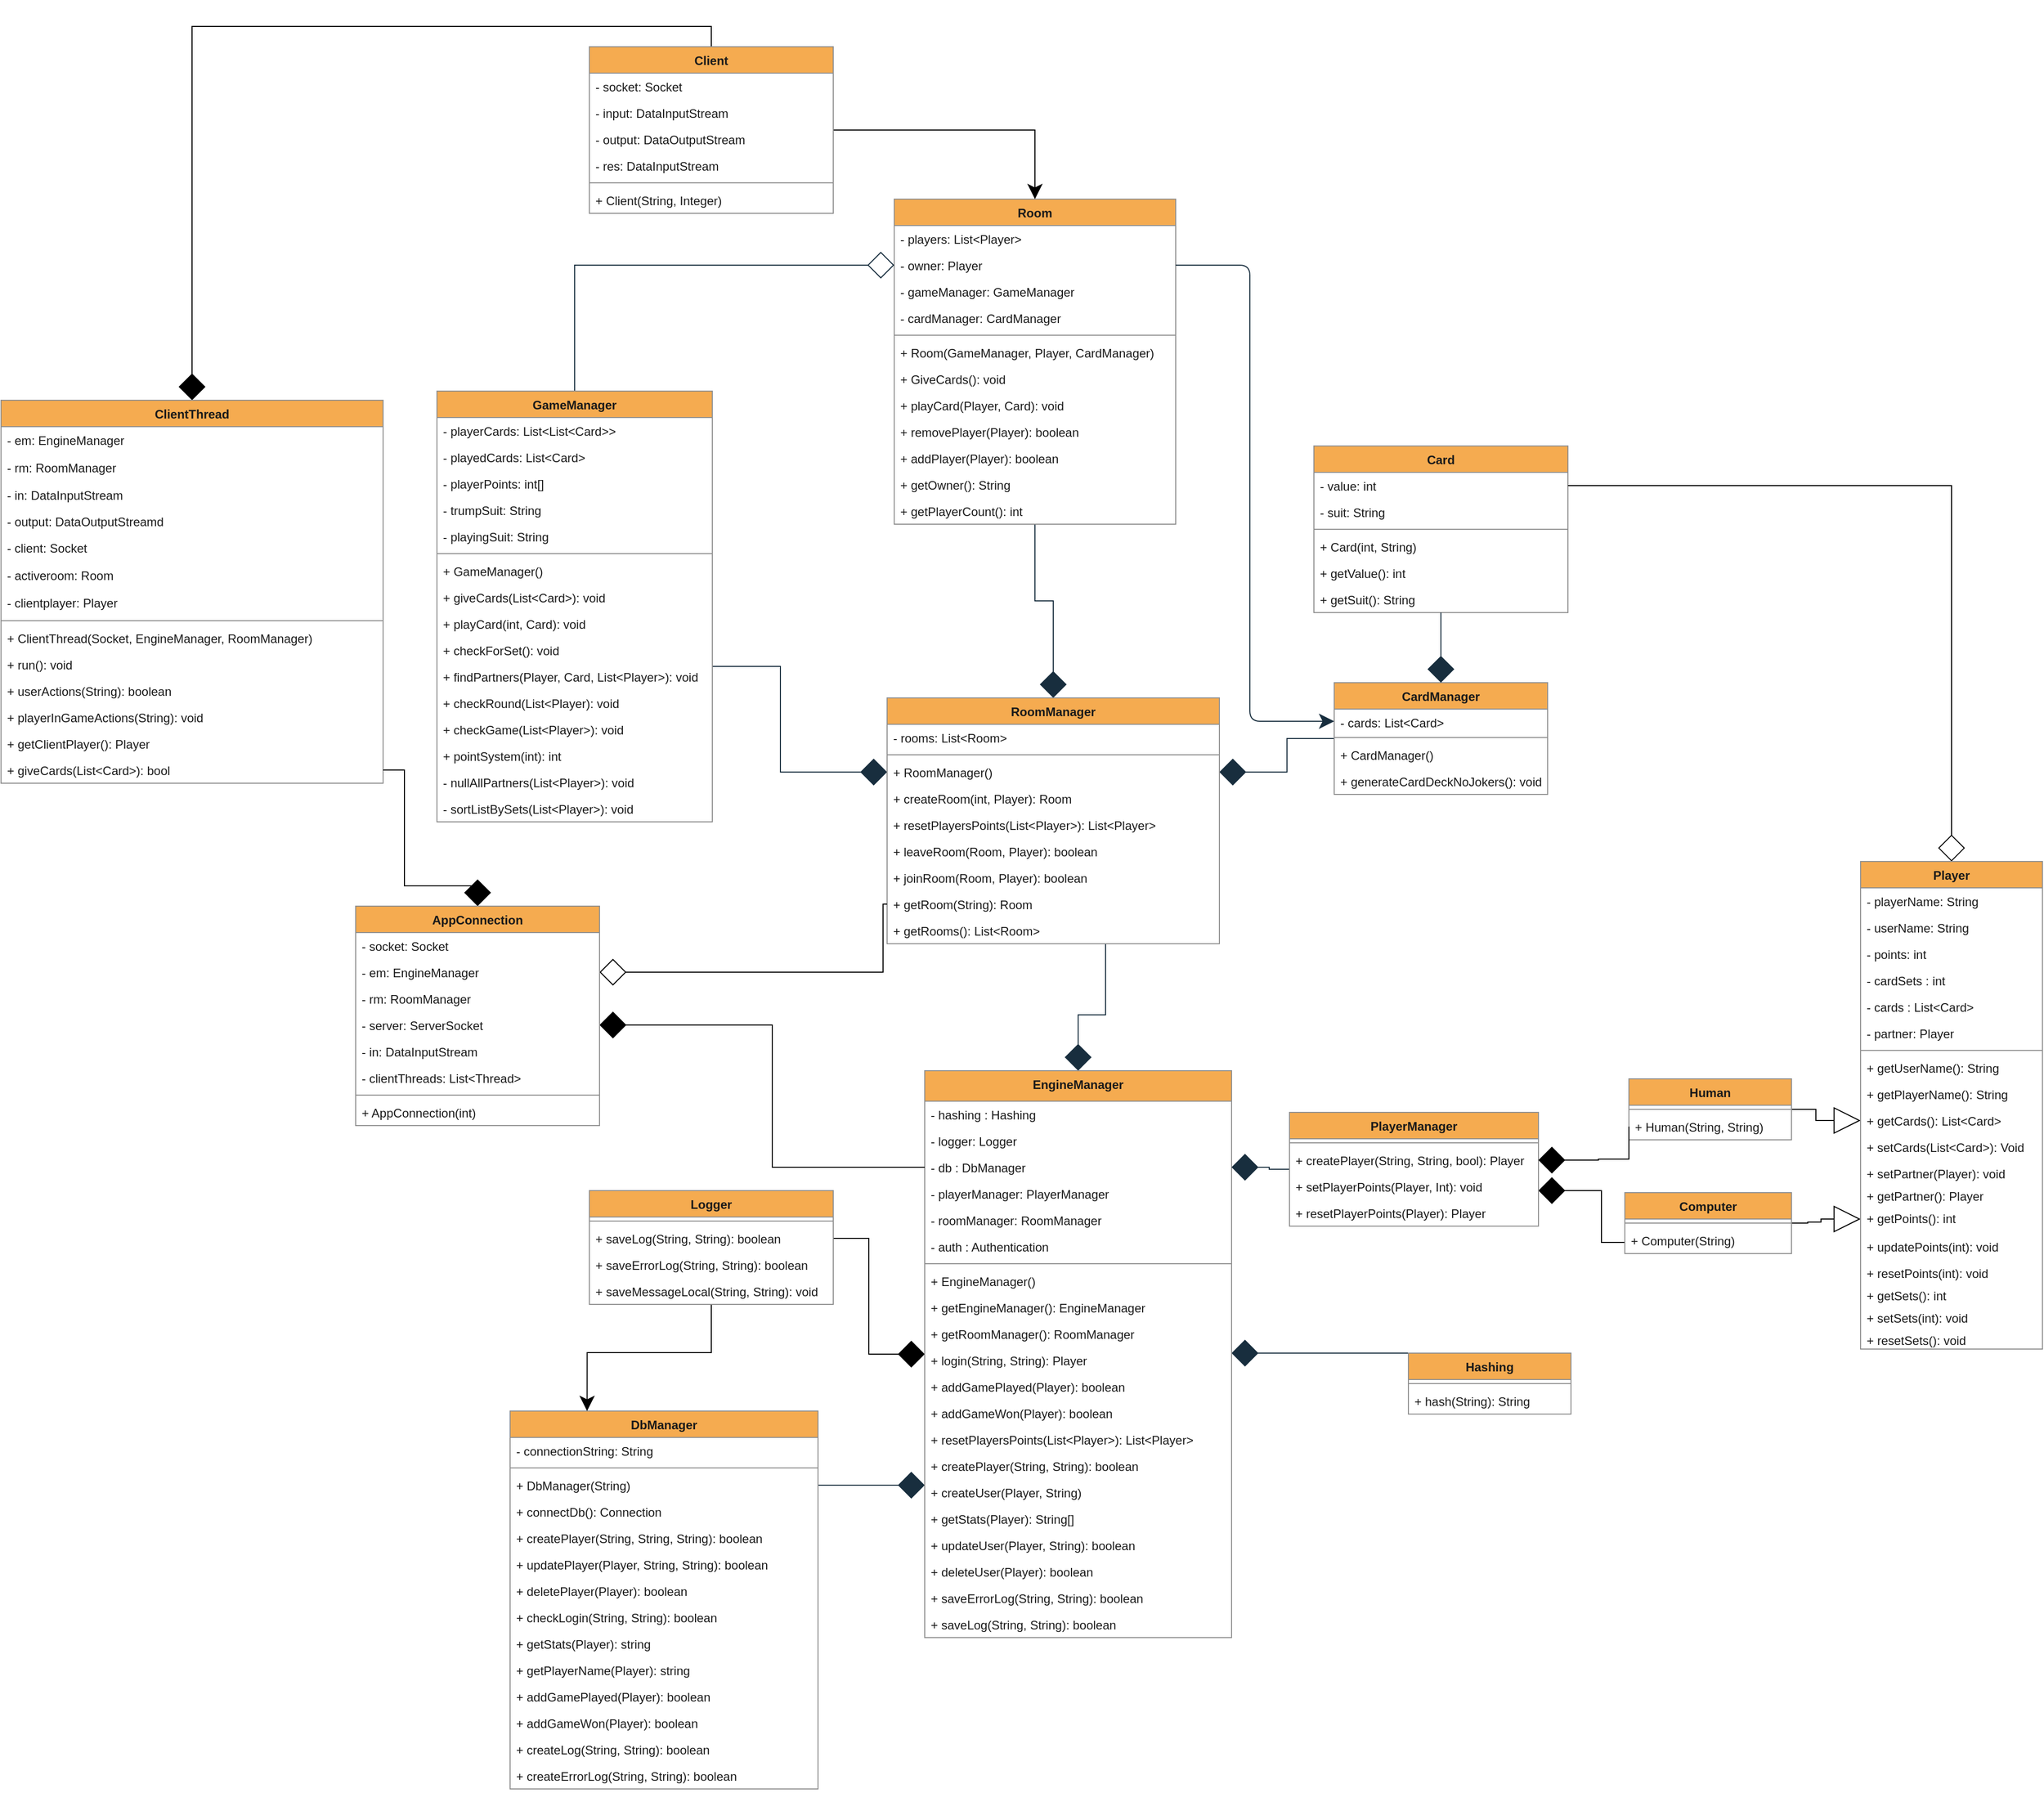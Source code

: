 <mxfile version="18.0.1" type="device"><diagram id="uoawUG6svQuBK8TSNLk_" name="Side-1"><mxGraphModel dx="3946" dy="2221" grid="0" gridSize="10" guides="1" tooltips="1" connect="1" arrows="1" fold="1" page="1" pageScale="1" pageWidth="1654" pageHeight="1169" background="#FFFFFF" math="0" shadow="0"><root><mxCell id="0"/><mxCell id="1" parent="0"/><mxCell id="UV7PJLIcolWcaNcOYs0q-156" style="edgeStyle=orthogonalEdgeStyle;rounded=0;orthogonalLoop=1;jettySize=auto;html=1;entryX=0.5;entryY=0;entryDx=0;entryDy=0;endArrow=diamond;endFill=1;endSize=24;labelBackgroundColor=#EEEEEE;strokeColor=#182E3E;fontColor=#1A1A1A;" parent="1" source="UV7PJLIcolWcaNcOYs0q-27" target="UV7PJLIcolWcaNcOYs0q-40" edge="1"><mxGeometry relative="1" as="geometry"/></mxCell><mxCell id="UV7PJLIcolWcaNcOYs0q-27" value="Room" style="swimlane;fontStyle=1;align=center;verticalAlign=top;childLayout=stackLayout;horizontal=1;startSize=26;horizontalStack=0;resizeParent=1;resizeParentMax=0;resizeLast=0;collapsible=1;marginBottom=0;fillColor=#F5AB50;strokeColor=#909090;fontColor=#1A1A1A;rounded=0;swimlaneFillColor=default;" parent="1" vertex="1"><mxGeometry x="524" y="-372" width="277" height="320" as="geometry"/></mxCell><mxCell id="UV7PJLIcolWcaNcOYs0q-28" value="- players: List&lt;Player&gt;" style="text;strokeColor=none;fillColor=none;align=left;verticalAlign=top;spacingLeft=4;spacingRight=4;overflow=hidden;rotatable=0;points=[[0,0.5],[1,0.5]];portConstraint=eastwest;fontColor=#1A1A1A;rounded=0;" parent="UV7PJLIcolWcaNcOYs0q-27" vertex="1"><mxGeometry y="26" width="277" height="26" as="geometry"/></mxCell><mxCell id="UV7PJLIcolWcaNcOYs0q-116" value="- owner: Player" style="text;strokeColor=none;fillColor=none;align=left;verticalAlign=top;spacingLeft=4;spacingRight=4;overflow=hidden;rotatable=0;points=[[0,0.5],[1,0.5]];portConstraint=eastwest;fontColor=#1A1A1A;rounded=0;" parent="UV7PJLIcolWcaNcOYs0q-27" vertex="1"><mxGeometry y="52" width="277" height="26" as="geometry"/></mxCell><mxCell id="UV7PJLIcolWcaNcOYs0q-183" value="- gameManager: GameManager" style="text;strokeColor=none;fillColor=none;align=left;verticalAlign=top;spacingLeft=4;spacingRight=4;overflow=hidden;rotatable=0;points=[[0,0.5],[1,0.5]];portConstraint=eastwest;fontColor=#1A1A1A;rounded=0;" parent="UV7PJLIcolWcaNcOYs0q-27" vertex="1"><mxGeometry y="78" width="277" height="26" as="geometry"/></mxCell><mxCell id="dhgP19WM1KGxThJsgMMX-26" value="- cardManager: CardManager" style="text;strokeColor=none;fillColor=none;align=left;verticalAlign=top;spacingLeft=4;spacingRight=4;overflow=hidden;rotatable=0;points=[[0,0.5],[1,0.5]];portConstraint=eastwest;fontColor=#1A1A1A;rounded=0;" parent="UV7PJLIcolWcaNcOYs0q-27" vertex="1"><mxGeometry y="104" width="277" height="26" as="geometry"/></mxCell><mxCell id="UV7PJLIcolWcaNcOYs0q-29" value="" style="line;strokeWidth=1;fillColor=none;align=left;verticalAlign=middle;spacingTop=-1;spacingLeft=3;spacingRight=3;rotatable=0;labelPosition=right;points=[];portConstraint=eastwest;labelBackgroundColor=#EEEEEE;strokeColor=#909090;fontColor=#1A1A1A;rounded=0;" parent="UV7PJLIcolWcaNcOYs0q-27" vertex="1"><mxGeometry y="130" width="277" height="8" as="geometry"/></mxCell><mxCell id="UV7PJLIcolWcaNcOYs0q-30" value="+ Room(GameManager, Player, CardManager)" style="text;strokeColor=none;fillColor=none;align=left;verticalAlign=top;spacingLeft=4;spacingRight=4;overflow=hidden;rotatable=0;points=[[0,0.5],[1,0.5]];portConstraint=eastwest;fontColor=#1A1A1A;rounded=0;" parent="UV7PJLIcolWcaNcOYs0q-27" vertex="1"><mxGeometry y="138" width="277" height="26" as="geometry"/></mxCell><mxCell id="dhgP19WM1KGxThJsgMMX-27" value="+ GiveCards(): void" style="text;strokeColor=none;fillColor=none;align=left;verticalAlign=top;spacingLeft=4;spacingRight=4;overflow=hidden;rotatable=0;points=[[0,0.5],[1,0.5]];portConstraint=eastwest;fontColor=#1A1A1A;rounded=0;" parent="UV7PJLIcolWcaNcOYs0q-27" vertex="1"><mxGeometry y="164" width="277" height="26" as="geometry"/></mxCell><mxCell id="SMtpVyrSA2VBmKXDEaX0-6" value="+ playCard(Player, Card): void" style="text;strokeColor=none;fillColor=none;align=left;verticalAlign=top;spacingLeft=4;spacingRight=4;overflow=hidden;rotatable=0;points=[[0,0.5],[1,0.5]];portConstraint=eastwest;fontColor=#1A1A1A;rounded=0;" vertex="1" parent="UV7PJLIcolWcaNcOYs0q-27"><mxGeometry y="190" width="277" height="26" as="geometry"/></mxCell><mxCell id="SMtpVyrSA2VBmKXDEaX0-7" value="+ removePlayer(Player): boolean" style="text;strokeColor=none;fillColor=none;align=left;verticalAlign=top;spacingLeft=4;spacingRight=4;overflow=hidden;rotatable=0;points=[[0,0.5],[1,0.5]];portConstraint=eastwest;fontColor=#1A1A1A;rounded=0;" vertex="1" parent="UV7PJLIcolWcaNcOYs0q-27"><mxGeometry y="216" width="277" height="26" as="geometry"/></mxCell><mxCell id="SMtpVyrSA2VBmKXDEaX0-8" value="+ addPlayer(Player): boolean" style="text;strokeColor=none;fillColor=none;align=left;verticalAlign=top;spacingLeft=4;spacingRight=4;overflow=hidden;rotatable=0;points=[[0,0.5],[1,0.5]];portConstraint=eastwest;fontColor=#1A1A1A;rounded=0;" vertex="1" parent="UV7PJLIcolWcaNcOYs0q-27"><mxGeometry y="242" width="277" height="26" as="geometry"/></mxCell><mxCell id="SMtpVyrSA2VBmKXDEaX0-9" value="+ getOwner(): String" style="text;strokeColor=none;fillColor=none;align=left;verticalAlign=top;spacingLeft=4;spacingRight=4;overflow=hidden;rotatable=0;points=[[0,0.5],[1,0.5]];portConstraint=eastwest;fontColor=#1A1A1A;rounded=0;" vertex="1" parent="UV7PJLIcolWcaNcOYs0q-27"><mxGeometry y="268" width="277" height="26" as="geometry"/></mxCell><mxCell id="SMtpVyrSA2VBmKXDEaX0-10" value="+ getPlayerCount(): int" style="text;strokeColor=none;fillColor=none;align=left;verticalAlign=top;spacingLeft=4;spacingRight=4;overflow=hidden;rotatable=0;points=[[0,0.5],[1,0.5]];portConstraint=eastwest;fontColor=#1A1A1A;rounded=0;" vertex="1" parent="UV7PJLIcolWcaNcOYs0q-27"><mxGeometry y="294" width="277" height="26" as="geometry"/></mxCell><mxCell id="UV7PJLIcolWcaNcOYs0q-32" value="Card" style="swimlane;fontStyle=1;align=center;verticalAlign=top;childLayout=stackLayout;horizontal=1;startSize=26;horizontalStack=0;resizeParent=1;resizeParentMax=0;resizeLast=0;collapsible=1;marginBottom=0;fillColor=#F5AB50;strokeColor=#909090;fontColor=#1A1A1A;rounded=0;swimlaneFillColor=default;" parent="1" vertex="1"><mxGeometry x="937" y="-129" width="250" height="164" as="geometry"/></mxCell><mxCell id="UV7PJLIcolWcaNcOYs0q-33" value="- value: int" style="text;strokeColor=none;fillColor=none;align=left;verticalAlign=top;spacingLeft=4;spacingRight=4;overflow=hidden;rotatable=0;points=[[0,0.5],[1,0.5]];portConstraint=eastwest;fontColor=#1A1A1A;rounded=0;swimlaneFillColor=default;" parent="UV7PJLIcolWcaNcOYs0q-32" vertex="1"><mxGeometry y="26" width="250" height="26" as="geometry"/></mxCell><mxCell id="UV7PJLIcolWcaNcOYs0q-92" value="- suit: String" style="text;strokeColor=none;fillColor=none;align=left;verticalAlign=top;spacingLeft=4;spacingRight=4;overflow=hidden;rotatable=0;points=[[0,0.5],[1,0.5]];portConstraint=eastwest;fontColor=#1A1A1A;rounded=0;" parent="UV7PJLIcolWcaNcOYs0q-32" vertex="1"><mxGeometry y="52" width="250" height="26" as="geometry"/></mxCell><mxCell id="UV7PJLIcolWcaNcOYs0q-34" value="" style="line;strokeWidth=1;fillColor=none;align=left;verticalAlign=middle;spacingTop=-1;spacingLeft=3;spacingRight=3;rotatable=0;labelPosition=right;points=[];portConstraint=eastwest;labelBackgroundColor=#EEEEEE;strokeColor=#909090;fontColor=#1A1A1A;rounded=0;" parent="UV7PJLIcolWcaNcOYs0q-32" vertex="1"><mxGeometry y="78" width="250" height="8" as="geometry"/></mxCell><mxCell id="UV7PJLIcolWcaNcOYs0q-35" value="+ Card(int, String)" style="text;strokeColor=none;fillColor=none;align=left;verticalAlign=top;spacingLeft=4;spacingRight=4;overflow=hidden;rotatable=0;points=[[0,0.5],[1,0.5]];portConstraint=eastwest;fontColor=#1A1A1A;rounded=0;" parent="UV7PJLIcolWcaNcOYs0q-32" vertex="1"><mxGeometry y="86" width="250" height="26" as="geometry"/></mxCell><mxCell id="UV7PJLIcolWcaNcOYs0q-93" value="+ getValue(): int" style="text;strokeColor=none;fillColor=none;align=left;verticalAlign=top;spacingLeft=4;spacingRight=4;overflow=hidden;rotatable=0;points=[[0,0.5],[1,0.5]];portConstraint=eastwest;fontColor=#1A1A1A;rounded=0;" parent="UV7PJLIcolWcaNcOYs0q-32" vertex="1"><mxGeometry y="112" width="250" height="26" as="geometry"/></mxCell><mxCell id="UV7PJLIcolWcaNcOYs0q-94" value="+ getSuit(): String" style="text;strokeColor=none;fillColor=none;align=left;verticalAlign=top;spacingLeft=4;spacingRight=4;overflow=hidden;rotatable=0;points=[[0,0.5],[1,0.5]];portConstraint=eastwest;fontColor=#1A1A1A;rounded=0;" parent="UV7PJLIcolWcaNcOYs0q-32" vertex="1"><mxGeometry y="138" width="250" height="26" as="geometry"/></mxCell><mxCell id="UV7PJLIcolWcaNcOYs0q-141" style="edgeStyle=orthogonalEdgeStyle;rounded=0;orthogonalLoop=1;jettySize=auto;html=1;entryX=1;entryY=0.5;entryDx=0;entryDy=0;endArrow=diamond;endFill=1;endSize=24;labelBackgroundColor=#EEEEEE;strokeColor=#182E3E;fontColor=#1A1A1A;" parent="1" source="UV7PJLIcolWcaNcOYs0q-36" target="UV7PJLIcolWcaNcOYs0q-43" edge="1"><mxGeometry relative="1" as="geometry"/></mxCell><mxCell id="UV7PJLIcolWcaNcOYs0q-36" value="CardManager" style="swimlane;fontStyle=1;align=center;verticalAlign=top;childLayout=stackLayout;horizontal=1;startSize=26;horizontalStack=0;resizeParent=1;resizeParentMax=0;resizeLast=0;collapsible=1;marginBottom=0;fillColor=#F5AB50;strokeColor=#909090;fontColor=#1A1A1A;rounded=0;swimlaneFillColor=default;" parent="1" vertex="1"><mxGeometry x="957" y="104" width="210" height="110" as="geometry"/></mxCell><mxCell id="UV7PJLIcolWcaNcOYs0q-37" value="- cards: List&lt;Card&gt;" style="text;strokeColor=none;fillColor=none;align=left;verticalAlign=top;spacingLeft=4;spacingRight=4;overflow=hidden;rotatable=0;points=[[0,0.5],[1,0.5]];portConstraint=eastwest;fontColor=#1A1A1A;rounded=0;" parent="UV7PJLIcolWcaNcOYs0q-36" vertex="1"><mxGeometry y="26" width="210" height="24" as="geometry"/></mxCell><mxCell id="UV7PJLIcolWcaNcOYs0q-38" value="" style="line;strokeWidth=1;fillColor=none;align=left;verticalAlign=middle;spacingTop=-1;spacingLeft=3;spacingRight=3;rotatable=0;labelPosition=right;points=[];portConstraint=eastwest;labelBackgroundColor=#EEEEEE;strokeColor=#909090;fontColor=#1A1A1A;rounded=0;" parent="UV7PJLIcolWcaNcOYs0q-36" vertex="1"><mxGeometry y="50" width="210" height="8" as="geometry"/></mxCell><mxCell id="UV7PJLIcolWcaNcOYs0q-39" value="+ CardManager()" style="text;strokeColor=none;fillColor=none;align=left;verticalAlign=top;spacingLeft=4;spacingRight=4;overflow=hidden;rotatable=0;points=[[0,0.5],[1,0.5]];portConstraint=eastwest;fontColor=#1A1A1A;rounded=0;" parent="UV7PJLIcolWcaNcOYs0q-36" vertex="1"><mxGeometry y="58" width="210" height="26" as="geometry"/></mxCell><mxCell id="UV7PJLIcolWcaNcOYs0q-96" value="+ generateCardDeckNoJokers(): void" style="text;strokeColor=none;fillColor=none;align=left;verticalAlign=top;spacingLeft=4;spacingRight=4;overflow=hidden;rotatable=0;points=[[0,0.5],[1,0.5]];portConstraint=eastwest;fontColor=#1A1A1A;rounded=0;" parent="UV7PJLIcolWcaNcOYs0q-36" vertex="1"><mxGeometry y="84" width="210" height="26" as="geometry"/></mxCell><mxCell id="UV7PJLIcolWcaNcOYs0q-142" style="edgeStyle=orthogonalEdgeStyle;rounded=0;orthogonalLoop=1;jettySize=auto;html=1;entryX=0.5;entryY=0;entryDx=0;entryDy=0;endArrow=diamond;endFill=1;endSize=24;labelBackgroundColor=#EEEEEE;strokeColor=#182E3E;fontColor=#1A1A1A;" parent="1" source="UV7PJLIcolWcaNcOYs0q-40" target="UV7PJLIcolWcaNcOYs0q-44" edge="1"><mxGeometry relative="1" as="geometry"><Array as="points"><mxPoint x="732" y="431"/><mxPoint x="705" y="431"/></Array></mxGeometry></mxCell><mxCell id="UV7PJLIcolWcaNcOYs0q-170" style="edgeStyle=orthogonalEdgeStyle;rounded=0;orthogonalLoop=1;jettySize=auto;html=1;entryX=0.998;entryY=0.515;entryDx=0;entryDy=0;entryPerimeter=0;startArrow=diamond;startFill=1;endArrow=none;endFill=0;startSize=24;endSize=24;labelBackgroundColor=#EEEEEE;strokeColor=#182E3E;fontColor=#1A1A1A;exitX=0;exitY=0.5;exitDx=0;exitDy=0;" parent="1" source="UV7PJLIcolWcaNcOYs0q-43" target="UV7PJLIcolWcaNcOYs0q-166" edge="1"><mxGeometry relative="1" as="geometry"><Array as="points"><mxPoint x="412" y="192"/><mxPoint x="412" y="88"/><mxPoint x="345" y="88"/></Array></mxGeometry></mxCell><mxCell id="UV7PJLIcolWcaNcOYs0q-40" value="RoomManager" style="swimlane;fontStyle=1;align=center;verticalAlign=top;childLayout=stackLayout;horizontal=1;startSize=26;horizontalStack=0;resizeParent=1;resizeParentMax=0;resizeLast=0;collapsible=1;marginBottom=0;fillColor=#F5AB50;strokeColor=#909090;fontColor=#1A1A1A;rounded=0;swimlaneFillColor=default;" parent="1" vertex="1"><mxGeometry x="517" y="119" width="327" height="242" as="geometry"/></mxCell><mxCell id="UV7PJLIcolWcaNcOYs0q-41" value="- rooms: List&lt;Room&gt;" style="text;strokeColor=none;fillColor=none;align=left;verticalAlign=top;spacingLeft=4;spacingRight=4;overflow=hidden;rotatable=0;points=[[0,0.5],[1,0.5]];portConstraint=eastwest;fontColor=#1A1A1A;rounded=0;" parent="UV7PJLIcolWcaNcOYs0q-40" vertex="1"><mxGeometry y="26" width="327" height="26" as="geometry"/></mxCell><mxCell id="UV7PJLIcolWcaNcOYs0q-42" value="" style="line;strokeWidth=1;fillColor=none;align=left;verticalAlign=middle;spacingTop=-1;spacingLeft=3;spacingRight=3;rotatable=0;labelPosition=right;points=[];portConstraint=eastwest;labelBackgroundColor=#EEEEEE;strokeColor=#909090;fontColor=#1A1A1A;rounded=0;" parent="UV7PJLIcolWcaNcOYs0q-40" vertex="1"><mxGeometry y="52" width="327" height="8" as="geometry"/></mxCell><mxCell id="UV7PJLIcolWcaNcOYs0q-43" value="+ RoomManager()" style="text;strokeColor=none;fillColor=none;align=left;verticalAlign=top;spacingLeft=4;spacingRight=4;overflow=hidden;rotatable=0;points=[[0,0.5],[1,0.5]];portConstraint=eastwest;fontColor=#1A1A1A;rounded=0;" parent="UV7PJLIcolWcaNcOYs0q-40" vertex="1"><mxGeometry y="60" width="327" height="26" as="geometry"/></mxCell><mxCell id="UV7PJLIcolWcaNcOYs0q-172" value="+ createRoom(int, Player): Room" style="text;strokeColor=none;fillColor=none;align=left;verticalAlign=top;spacingLeft=4;spacingRight=4;overflow=hidden;rotatable=0;points=[[0,0.5],[1,0.5]];portConstraint=eastwest;fontColor=#1A1A1A;rounded=0;" parent="UV7PJLIcolWcaNcOYs0q-40" vertex="1"><mxGeometry y="86" width="327" height="26" as="geometry"/></mxCell><mxCell id="UV7PJLIcolWcaNcOYs0q-137" value="+ resetPlayersPoints(List&lt;Player&gt;): List&lt;Player&gt;" style="text;strokeColor=none;fillColor=none;align=left;verticalAlign=top;spacingLeft=4;spacingRight=4;overflow=hidden;rotatable=0;points=[[0,0.5],[1,0.5]];portConstraint=eastwest;fontColor=#1A1A1A;rounded=0;" parent="UV7PJLIcolWcaNcOYs0q-40" vertex="1"><mxGeometry y="112" width="327" height="26" as="geometry"/></mxCell><mxCell id="SMtpVyrSA2VBmKXDEaX0-11" value="+ leaveRoom(Room, Player): boolean" style="text;strokeColor=none;fillColor=none;align=left;verticalAlign=top;spacingLeft=4;spacingRight=4;overflow=hidden;rotatable=0;points=[[0,0.5],[1,0.5]];portConstraint=eastwest;fontColor=#1A1A1A;rounded=0;" vertex="1" parent="UV7PJLIcolWcaNcOYs0q-40"><mxGeometry y="138" width="327" height="26" as="geometry"/></mxCell><mxCell id="SMtpVyrSA2VBmKXDEaX0-12" value="+ joinRoom(Room, Player): boolean" style="text;strokeColor=none;fillColor=none;align=left;verticalAlign=top;spacingLeft=4;spacingRight=4;overflow=hidden;rotatable=0;points=[[0,0.5],[1,0.5]];portConstraint=eastwest;fontColor=#1A1A1A;rounded=0;" vertex="1" parent="UV7PJLIcolWcaNcOYs0q-40"><mxGeometry y="164" width="327" height="26" as="geometry"/></mxCell><mxCell id="SMtpVyrSA2VBmKXDEaX0-13" value="+ getRoom(String): Room" style="text;strokeColor=none;fillColor=none;align=left;verticalAlign=top;spacingLeft=4;spacingRight=4;overflow=hidden;rotatable=0;points=[[0,0.5],[1,0.5]];portConstraint=eastwest;fontColor=#1A1A1A;rounded=0;" vertex="1" parent="UV7PJLIcolWcaNcOYs0q-40"><mxGeometry y="190" width="327" height="26" as="geometry"/></mxCell><mxCell id="SMtpVyrSA2VBmKXDEaX0-14" value="+ getRooms(): List&lt;Room&gt;" style="text;strokeColor=none;fillColor=none;align=left;verticalAlign=top;spacingLeft=4;spacingRight=4;overflow=hidden;rotatable=0;points=[[0,0.5],[1,0.5]];portConstraint=eastwest;fontColor=#1A1A1A;rounded=0;" vertex="1" parent="UV7PJLIcolWcaNcOYs0q-40"><mxGeometry y="216" width="327" height="26" as="geometry"/></mxCell><mxCell id="UV7PJLIcolWcaNcOYs0q-162" style="edgeStyle=orthogonalEdgeStyle;rounded=0;orthogonalLoop=1;jettySize=auto;html=1;entryX=0.5;entryY=0;entryDx=0;entryDy=0;endArrow=none;endFill=0;endSize=24;startArrow=diamond;startFill=1;startSize=24;labelBackgroundColor=#EEEEEE;strokeColor=#182E3E;fontColor=#1A1A1A;" parent="1" source="UV7PJLIcolWcaNcOYs0q-44" target="UV7PJLIcolWcaNcOYs0q-72" edge="1"><mxGeometry relative="1" as="geometry"><Array as="points"><mxPoint x="766" y="913"/></Array></mxGeometry></mxCell><mxCell id="UV7PJLIcolWcaNcOYs0q-163" style="edgeStyle=orthogonalEdgeStyle;rounded=0;orthogonalLoop=1;jettySize=auto;html=1;entryX=1;entryY=0.5;entryDx=0;entryDy=0;endArrow=none;endFill=0;endSize=24;startArrow=diamond;startFill=1;startSize=24;labelBackgroundColor=#EEEEEE;strokeColor=#182E3E;fontColor=#1A1A1A;" parent="1" source="UV7PJLIcolWcaNcOYs0q-44" target="UV7PJLIcolWcaNcOYs0q-117" edge="1"><mxGeometry relative="1" as="geometry"><Array as="points"><mxPoint x="766" y="885"/></Array></mxGeometry></mxCell><mxCell id="kSstRErY9-HSsqufXTcn-4" style="edgeStyle=orthogonalEdgeStyle;rounded=0;orthogonalLoop=1;jettySize=auto;html=1;entryX=1;entryY=0.5;entryDx=0;entryDy=0;startArrow=diamond;startFill=1;endArrow=none;endFill=0;startSize=24;" parent="1" source="UV7PJLIcolWcaNcOYs0q-44" target="kSstRErY9-HSsqufXTcn-3" edge="1"><mxGeometry relative="1" as="geometry"/></mxCell><mxCell id="UV7PJLIcolWcaNcOYs0q-44" value="EngineManager" style="swimlane;fontStyle=1;align=center;verticalAlign=top;childLayout=stackLayout;horizontal=1;startSize=30;horizontalStack=0;resizeParent=1;resizeParentMax=0;resizeLast=0;collapsible=1;marginBottom=0;fillColor=#F5AB50;strokeColor=#909090;fontColor=#1A1A1A;rounded=0;swimlaneFillColor=default;" parent="1" vertex="1"><mxGeometry x="554" y="486" width="302" height="558" as="geometry"/></mxCell><mxCell id="UV7PJLIcolWcaNcOYs0q-45" value="- hashing : Hashing" style="text;strokeColor=none;fillColor=none;align=left;verticalAlign=top;spacingLeft=4;spacingRight=4;overflow=hidden;rotatable=0;points=[[0,0.5],[1,0.5]];portConstraint=eastwest;fontColor=#1A1A1A;rounded=0;" parent="UV7PJLIcolWcaNcOYs0q-44" vertex="1"><mxGeometry y="30" width="302" height="26" as="geometry"/></mxCell><mxCell id="f-SYvg7h5CHG3xOCCEHA-18" value="- logger: Logger" style="text;strokeColor=none;fillColor=none;align=left;verticalAlign=top;spacingLeft=4;spacingRight=4;overflow=hidden;rotatable=0;points=[[0,0.5],[1,0.5]];portConstraint=eastwest;fontColor=#1A1A1A;rounded=0;" parent="UV7PJLIcolWcaNcOYs0q-44" vertex="1"><mxGeometry y="56" width="302" height="26" as="geometry"/></mxCell><mxCell id="UV7PJLIcolWcaNcOYs0q-90" value="- db : DbManager" style="text;strokeColor=none;fillColor=none;align=left;verticalAlign=top;spacingLeft=4;spacingRight=4;overflow=hidden;rotatable=0;points=[[0,0.5],[1,0.5]];portConstraint=eastwest;fontColor=#1A1A1A;rounded=0;" parent="UV7PJLIcolWcaNcOYs0q-44" vertex="1"><mxGeometry y="82" width="302" height="26" as="geometry"/></mxCell><mxCell id="UV7PJLIcolWcaNcOYs0q-180" value="- playerManager: PlayerManager" style="text;strokeColor=none;fillColor=none;align=left;verticalAlign=top;spacingLeft=4;spacingRight=4;overflow=hidden;rotatable=0;points=[[0,0.5],[1,0.5]];portConstraint=eastwest;fontColor=#1A1A1A;rounded=0;" parent="UV7PJLIcolWcaNcOYs0q-44" vertex="1"><mxGeometry y="108" width="302" height="26" as="geometry"/></mxCell><mxCell id="UV7PJLIcolWcaNcOYs0q-179" value="- roomManager: RoomManager    " style="text;strokeColor=none;fillColor=none;align=left;verticalAlign=top;spacingLeft=4;spacingRight=4;overflow=hidden;rotatable=0;points=[[0,0.5],[1,0.5]];portConstraint=eastwest;fontColor=#1A1A1A;rounded=0;" parent="UV7PJLIcolWcaNcOYs0q-44" vertex="1"><mxGeometry y="134" width="302" height="26" as="geometry"/></mxCell><mxCell id="UV7PJLIcolWcaNcOYs0q-91" value="- auth : Authentication" style="text;strokeColor=none;fillColor=none;align=left;verticalAlign=top;spacingLeft=4;spacingRight=4;overflow=hidden;rotatable=0;points=[[0,0.5],[1,0.5]];portConstraint=eastwest;fontColor=#1A1A1A;rounded=0;" parent="UV7PJLIcolWcaNcOYs0q-44" vertex="1"><mxGeometry y="160" width="302" height="26" as="geometry"/></mxCell><mxCell id="UV7PJLIcolWcaNcOYs0q-46" value="" style="line;strokeWidth=1;fillColor=none;align=left;verticalAlign=middle;spacingTop=-1;spacingLeft=3;spacingRight=3;rotatable=0;labelPosition=right;points=[];portConstraint=eastwest;labelBackgroundColor=#EEEEEE;strokeColor=#909090;fontColor=#1A1A1A;rounded=0;" parent="UV7PJLIcolWcaNcOYs0q-44" vertex="1"><mxGeometry y="186" width="302" height="8" as="geometry"/></mxCell><mxCell id="UV7PJLIcolWcaNcOYs0q-157" value="+ EngineManager()" style="text;strokeColor=none;fillColor=none;align=left;verticalAlign=top;spacingLeft=4;spacingRight=4;overflow=hidden;rotatable=0;points=[[0,0.5],[1,0.5]];portConstraint=eastwest;fontColor=#1A1A1A;rounded=0;" parent="UV7PJLIcolWcaNcOYs0q-44" vertex="1"><mxGeometry y="194" width="302" height="26" as="geometry"/></mxCell><mxCell id="f-SYvg7h5CHG3xOCCEHA-19" value="+ getEngineManager(): EngineManager" style="text;strokeColor=none;fillColor=none;align=left;verticalAlign=top;spacingLeft=4;spacingRight=4;overflow=hidden;rotatable=0;points=[[0,0.5],[1,0.5]];portConstraint=eastwest;fontColor=#1A1A1A;rounded=0;" parent="UV7PJLIcolWcaNcOYs0q-44" vertex="1"><mxGeometry y="220" width="302" height="26" as="geometry"/></mxCell><mxCell id="dhgP19WM1KGxThJsgMMX-25" value="+ getRoomManager(): RoomManager" style="text;strokeColor=none;fillColor=none;align=left;verticalAlign=top;spacingLeft=4;spacingRight=4;overflow=hidden;rotatable=0;points=[[0,0.5],[1,0.5]];portConstraint=eastwest;fontColor=#1A1A1A;rounded=0;" parent="UV7PJLIcolWcaNcOYs0q-44" vertex="1"><mxGeometry y="246" width="302" height="26" as="geometry"/></mxCell><mxCell id="UV7PJLIcolWcaNcOYs0q-47" value="+ login(String, String): Player" style="text;strokeColor=none;fillColor=none;align=left;verticalAlign=top;spacingLeft=4;spacingRight=4;overflow=hidden;rotatable=0;points=[[0,0.5],[1,0.5]];portConstraint=eastwest;fontColor=#1A1A1A;rounded=0;" parent="UV7PJLIcolWcaNcOYs0q-44" vertex="1"><mxGeometry y="272" width="302" height="26" as="geometry"/></mxCell><mxCell id="f-SYvg7h5CHG3xOCCEHA-20" value="+ addGamePlayed(Player): boolean" style="text;strokeColor=none;fillColor=none;align=left;verticalAlign=top;spacingLeft=4;spacingRight=4;overflow=hidden;rotatable=0;points=[[0,0.5],[1,0.5]];portConstraint=eastwest;fontColor=#1A1A1A;rounded=0;" parent="UV7PJLIcolWcaNcOYs0q-44" vertex="1"><mxGeometry y="298" width="302" height="26" as="geometry"/></mxCell><mxCell id="f-SYvg7h5CHG3xOCCEHA-21" value="+ addGameWon(Player): boolean" style="text;strokeColor=none;fillColor=none;align=left;verticalAlign=top;spacingLeft=4;spacingRight=4;overflow=hidden;rotatable=0;points=[[0,0.5],[1,0.5]];portConstraint=eastwest;fontColor=#1A1A1A;rounded=0;" parent="UV7PJLIcolWcaNcOYs0q-44" vertex="1"><mxGeometry y="324" width="302" height="26" as="geometry"/></mxCell><mxCell id="UV7PJLIcolWcaNcOYs0q-136" value="+ resetPlayersPoints(List&lt;Player&gt;): List&lt;Player&gt;" style="text;strokeColor=none;fillColor=none;align=left;verticalAlign=top;spacingLeft=4;spacingRight=4;overflow=hidden;rotatable=0;points=[[0,0.5],[1,0.5]];portConstraint=eastwest;fontColor=#1A1A1A;rounded=0;" parent="UV7PJLIcolWcaNcOYs0q-44" vertex="1"><mxGeometry y="350" width="302" height="26" as="geometry"/></mxCell><mxCell id="UV7PJLIcolWcaNcOYs0q-188" value="+ createPlayer(String, String): boolean" style="text;strokeColor=none;fillColor=none;align=left;verticalAlign=top;spacingLeft=4;spacingRight=4;overflow=hidden;rotatable=0;points=[[0,0.5],[1,0.5]];portConstraint=eastwest;fontColor=#1A1A1A;rounded=0;" parent="UV7PJLIcolWcaNcOYs0q-44" vertex="1"><mxGeometry y="376" width="302" height="26" as="geometry"/></mxCell><mxCell id="f-SYvg7h5CHG3xOCCEHA-22" value="+ createUser(Player, String)" style="text;strokeColor=none;fillColor=none;align=left;verticalAlign=top;spacingLeft=4;spacingRight=4;overflow=hidden;rotatable=0;points=[[0,0.5],[1,0.5]];portConstraint=eastwest;fontColor=#1A1A1A;rounded=0;" parent="UV7PJLIcolWcaNcOYs0q-44" vertex="1"><mxGeometry y="402" width="302" height="26" as="geometry"/></mxCell><mxCell id="f-SYvg7h5CHG3xOCCEHA-23" value="+ getStats(Player): String[]" style="text;strokeColor=none;fillColor=none;align=left;verticalAlign=top;spacingLeft=4;spacingRight=4;overflow=hidden;rotatable=0;points=[[0,0.5],[1,0.5]];portConstraint=eastwest;fontColor=#1A1A1A;rounded=0;" parent="UV7PJLIcolWcaNcOYs0q-44" vertex="1"><mxGeometry y="428" width="302" height="26" as="geometry"/></mxCell><mxCell id="UV7PJLIcolWcaNcOYs0q-189" value="+ updateUser(Player, String): boolean" style="text;strokeColor=none;fillColor=none;align=left;verticalAlign=top;spacingLeft=4;spacingRight=4;overflow=hidden;rotatable=0;points=[[0,0.5],[1,0.5]];portConstraint=eastwest;fontColor=#1A1A1A;rounded=0;" parent="UV7PJLIcolWcaNcOYs0q-44" vertex="1"><mxGeometry y="454" width="302" height="26" as="geometry"/></mxCell><mxCell id="UV7PJLIcolWcaNcOYs0q-191" value="+ deleteUser(Player): boolean" style="text;strokeColor=none;fillColor=none;align=left;verticalAlign=top;spacingLeft=4;spacingRight=4;overflow=hidden;rotatable=0;points=[[0,0.5],[1,0.5]];portConstraint=eastwest;fontColor=#1A1A1A;rounded=0;" parent="UV7PJLIcolWcaNcOYs0q-44" vertex="1"><mxGeometry y="480" width="302" height="26" as="geometry"/></mxCell><mxCell id="dhgP19WM1KGxThJsgMMX-4" value="+ saveErrorLog(String, String): boolean" style="text;strokeColor=none;fillColor=none;align=left;verticalAlign=top;spacingLeft=4;spacingRight=4;overflow=hidden;rotatable=0;points=[[0,0.5],[1,0.5]];portConstraint=eastwest;fontColor=#1A1A1A;rounded=0;" parent="UV7PJLIcolWcaNcOYs0q-44" vertex="1"><mxGeometry y="506" width="302" height="26" as="geometry"/></mxCell><mxCell id="dhgP19WM1KGxThJsgMMX-5" value="+ saveLog(String, String): boolean" style="text;strokeColor=none;fillColor=none;align=left;verticalAlign=top;spacingLeft=4;spacingRight=4;overflow=hidden;rotatable=0;points=[[0,0.5],[1,0.5]];portConstraint=eastwest;fontColor=#1A1A1A;rounded=0;" parent="UV7PJLIcolWcaNcOYs0q-44" vertex="1"><mxGeometry y="532" width="302" height="26" as="geometry"/></mxCell><mxCell id="UV7PJLIcolWcaNcOYs0q-154" style="edgeStyle=orthogonalEdgeStyle;rounded=0;orthogonalLoop=1;jettySize=auto;html=1;entryX=1;entryY=0.5;entryDx=0;entryDy=0;endArrow=diamond;endFill=1;endSize=24;labelBackgroundColor=#EEEEEE;strokeColor=#182E3E;fontColor=#1A1A1A;" parent="1" source="UV7PJLIcolWcaNcOYs0q-48" target="UV7PJLIcolWcaNcOYs0q-90" edge="1"><mxGeometry relative="1" as="geometry"/></mxCell><mxCell id="vmaAZ9zWB7TZKjRlybKR-10" style="edgeStyle=orthogonalEdgeStyle;rounded=0;orthogonalLoop=1;jettySize=auto;html=1;entryX=0;entryY=0.5;entryDx=0;entryDy=0;startArrow=diamond;startFill=1;endArrow=none;endFill=0;startSize=24;endSize=12;" parent="1" source="UV7PJLIcolWcaNcOYs0q-48" target="UV7PJLIcolWcaNcOYs0q-112" edge="1"><mxGeometry relative="1" as="geometry"><Array as="points"><mxPoint x="1220" y="604"/><mxPoint x="1220" y="655"/><mxPoint x="1243" y="655"/></Array></mxGeometry></mxCell><mxCell id="UV7PJLIcolWcaNcOYs0q-48" value="PlayerManager" style="swimlane;fontStyle=1;align=center;verticalAlign=top;childLayout=stackLayout;horizontal=1;startSize=26;horizontalStack=0;resizeParent=1;resizeParentMax=0;resizeLast=0;collapsible=1;marginBottom=0;fillColor=#F5AB50;strokeColor=#909090;fontColor=#1A1A1A;rounded=0;swimlaneFillColor=default;" parent="1" vertex="1"><mxGeometry x="913" y="527" width="245" height="112" as="geometry"/></mxCell><mxCell id="UV7PJLIcolWcaNcOYs0q-50" value="" style="line;strokeWidth=1;fillColor=none;align=left;verticalAlign=middle;spacingTop=-1;spacingLeft=3;spacingRight=3;rotatable=0;labelPosition=right;points=[];portConstraint=eastwest;labelBackgroundColor=#EEEEEE;strokeColor=#909090;fontColor=#1A1A1A;rounded=0;" parent="UV7PJLIcolWcaNcOYs0q-48" vertex="1"><mxGeometry y="26" width="245" height="8" as="geometry"/></mxCell><mxCell id="UV7PJLIcolWcaNcOYs0q-51" value="+ createPlayer(String, String, bool): Player" style="text;strokeColor=none;fillColor=none;align=left;verticalAlign=top;spacingLeft=4;spacingRight=4;overflow=hidden;rotatable=0;points=[[0,0.5],[1,0.5]];portConstraint=eastwest;fontColor=#1A1A1A;rounded=0;" parent="UV7PJLIcolWcaNcOYs0q-48" vertex="1"><mxGeometry y="34" width="245" height="26" as="geometry"/></mxCell><mxCell id="SMtpVyrSA2VBmKXDEaX0-21" value="+ setPlayerPoints(Player, Int): void" style="text;strokeColor=none;fillColor=none;align=left;verticalAlign=top;spacingLeft=4;spacingRight=4;overflow=hidden;rotatable=0;points=[[0,0.5],[1,0.5]];portConstraint=eastwest;fontColor=#1A1A1A;rounded=0;" vertex="1" parent="UV7PJLIcolWcaNcOYs0q-48"><mxGeometry y="60" width="245" height="26" as="geometry"/></mxCell><mxCell id="UV7PJLIcolWcaNcOYs0q-130" value="+ resetPlayerPoints(Player): Player" style="text;strokeColor=none;fillColor=none;align=left;verticalAlign=top;spacingLeft=4;spacingRight=4;overflow=hidden;rotatable=0;points=[[0,0.5],[1,0.5]];portConstraint=eastwest;fontColor=#1A1A1A;rounded=0;" parent="UV7PJLIcolWcaNcOYs0q-48" vertex="1"><mxGeometry y="86" width="245" height="26" as="geometry"/></mxCell><mxCell id="f-SYvg7h5CHG3xOCCEHA-42" style="edgeStyle=orthogonalEdgeStyle;rounded=0;orthogonalLoop=1;jettySize=auto;html=1;entryX=0;entryY=0.5;entryDx=0;entryDy=0;startArrow=none;startFill=0;endArrow=block;endFill=0;startSize=24;endSize=24;exitX=1;exitY=0.5;exitDx=0;exitDy=0;" parent="1" source="UV7PJLIcolWcaNcOYs0q-52" target="KfYHNLIXMElYX6AqG35r-4" edge="1"><mxGeometry relative="1" as="geometry"/></mxCell><mxCell id="UV7PJLIcolWcaNcOYs0q-52" value="Human" style="swimlane;fontStyle=1;align=center;verticalAlign=top;childLayout=stackLayout;horizontal=1;startSize=26;horizontalStack=0;resizeParent=1;resizeParentMax=0;resizeLast=0;collapsible=1;marginBottom=0;fillColor=#F5AB50;strokeColor=#909090;fontColor=#1A1A1A;rounded=0;swimlaneFillColor=default;" parent="1" vertex="1"><mxGeometry x="1247" y="494" width="160" height="60" as="geometry"/></mxCell><mxCell id="UV7PJLIcolWcaNcOYs0q-54" value="" style="line;strokeWidth=1;fillColor=none;align=left;verticalAlign=middle;spacingTop=-1;spacingLeft=3;spacingRight=3;rotatable=0;labelPosition=right;points=[];portConstraint=eastwest;labelBackgroundColor=#EEEEEE;strokeColor=#909090;fontColor=#1A1A1A;rounded=0;" parent="UV7PJLIcolWcaNcOYs0q-52" vertex="1"><mxGeometry y="26" width="160" height="8" as="geometry"/></mxCell><mxCell id="f-SYvg7h5CHG3xOCCEHA-49" value="+ Human(String, String)" style="text;strokeColor=none;fillColor=none;align=left;verticalAlign=top;spacingLeft=4;spacingRight=4;overflow=hidden;rotatable=0;points=[[0,0.5],[1,0.5]];portConstraint=eastwest;fontColor=#1A1A1A;rounded=0;" parent="UV7PJLIcolWcaNcOYs0q-52" vertex="1"><mxGeometry y="34" width="160" height="26" as="geometry"/></mxCell><mxCell id="UV7PJLIcolWcaNcOYs0q-60" value="DbManager" style="swimlane;fontStyle=1;align=center;verticalAlign=top;childLayout=stackLayout;horizontal=1;startSize=26;horizontalStack=0;resizeParent=1;resizeParentMax=0;resizeLast=0;collapsible=1;marginBottom=0;fillColor=#F5AB50;strokeColor=#909090;fontColor=#1A1A1A;rounded=0;swimlaneFillColor=default;" parent="1" vertex="1"><mxGeometry x="146" y="821" width="303" height="372" as="geometry"/></mxCell><mxCell id="UV7PJLIcolWcaNcOYs0q-61" value="- connectionString: String" style="text;strokeColor=none;fillColor=none;align=left;verticalAlign=top;spacingLeft=4;spacingRight=4;overflow=hidden;rotatable=0;points=[[0,0.5],[1,0.5]];portConstraint=eastwest;fontColor=#1A1A1A;rounded=0;" parent="UV7PJLIcolWcaNcOYs0q-60" vertex="1"><mxGeometry y="26" width="303" height="26" as="geometry"/></mxCell><mxCell id="UV7PJLIcolWcaNcOYs0q-62" value="" style="line;strokeWidth=1;fillColor=none;align=left;verticalAlign=middle;spacingTop=-1;spacingLeft=3;spacingRight=3;rotatable=0;labelPosition=right;points=[];portConstraint=eastwest;labelBackgroundColor=#EEEEEE;strokeColor=#909090;fontColor=#1A1A1A;rounded=0;" parent="UV7PJLIcolWcaNcOYs0q-60" vertex="1"><mxGeometry y="52" width="303" height="8" as="geometry"/></mxCell><mxCell id="UV7PJLIcolWcaNcOYs0q-117" value="+ DbManager(String)" style="text;strokeColor=none;fillColor=none;align=left;verticalAlign=top;spacingLeft=4;spacingRight=4;overflow=hidden;rotatable=0;points=[[0,0.5],[1,0.5]];portConstraint=eastwest;fontColor=#1A1A1A;rounded=0;" parent="UV7PJLIcolWcaNcOYs0q-60" vertex="1"><mxGeometry y="60" width="303" height="26" as="geometry"/></mxCell><mxCell id="UV7PJLIcolWcaNcOYs0q-63" value="+ connectDb(): Connection" style="text;strokeColor=none;fillColor=none;align=left;verticalAlign=top;spacingLeft=4;spacingRight=4;overflow=hidden;rotatable=0;points=[[0,0.5],[1,0.5]];portConstraint=eastwest;fontColor=#1A1A1A;rounded=0;" parent="UV7PJLIcolWcaNcOYs0q-60" vertex="1"><mxGeometry y="86" width="303" height="26" as="geometry"/></mxCell><mxCell id="UV7PJLIcolWcaNcOYs0q-185" value="+ createPlayer(String, String, String): boolean" style="text;strokeColor=none;fillColor=none;align=left;verticalAlign=top;spacingLeft=4;spacingRight=4;overflow=hidden;rotatable=0;points=[[0,0.5],[1,0.5]];portConstraint=eastwest;fontColor=#1A1A1A;rounded=0;" parent="UV7PJLIcolWcaNcOYs0q-60" vertex="1"><mxGeometry y="112" width="303" height="26" as="geometry"/></mxCell><mxCell id="UV7PJLIcolWcaNcOYs0q-186" value="+ updatePlayer(Player, String, String): boolean" style="text;strokeColor=none;fillColor=none;align=left;verticalAlign=top;spacingLeft=4;spacingRight=4;overflow=hidden;rotatable=0;points=[[0,0.5],[1,0.5]];portConstraint=eastwest;fontColor=#1A1A1A;rounded=0;" parent="UV7PJLIcolWcaNcOYs0q-60" vertex="1"><mxGeometry y="138" width="303" height="26" as="geometry"/></mxCell><mxCell id="UV7PJLIcolWcaNcOYs0q-187" value="+ deletePlayer(Player): boolean" style="text;strokeColor=none;fillColor=none;align=left;verticalAlign=top;spacingLeft=4;spacingRight=4;overflow=hidden;rotatable=0;points=[[0,0.5],[1,0.5]];portConstraint=eastwest;fontColor=#1A1A1A;rounded=0;" parent="UV7PJLIcolWcaNcOYs0q-60" vertex="1"><mxGeometry y="164" width="303" height="26" as="geometry"/></mxCell><mxCell id="UV7PJLIcolWcaNcOYs0q-87" value="+ checkLogin(String, String): boolean" style="text;strokeColor=none;fillColor=none;align=left;verticalAlign=top;spacingLeft=4;spacingRight=4;overflow=hidden;rotatable=0;points=[[0,0.5],[1,0.5]];portConstraint=eastwest;fontColor=#1A1A1A;rounded=0;" parent="UV7PJLIcolWcaNcOYs0q-60" vertex="1"><mxGeometry y="190" width="303" height="26" as="geometry"/></mxCell><mxCell id="UV7PJLIcolWcaNcOYs0q-88" value="+ getStats(Player): string" style="text;strokeColor=none;fillColor=none;align=left;verticalAlign=top;spacingLeft=4;spacingRight=4;overflow=hidden;rotatable=0;points=[[0,0.5],[1,0.5]];portConstraint=eastwest;fontColor=#1A1A1A;rounded=0;" parent="UV7PJLIcolWcaNcOYs0q-60" vertex="1"><mxGeometry y="216" width="303" height="26" as="geometry"/></mxCell><mxCell id="f-SYvg7h5CHG3xOCCEHA-50" value="+ getPlayerName(Player): string" style="text;strokeColor=none;fillColor=none;align=left;verticalAlign=top;spacingLeft=4;spacingRight=4;overflow=hidden;rotatable=0;points=[[0,0.5],[1,0.5]];portConstraint=eastwest;fontColor=#1A1A1A;rounded=0;" parent="UV7PJLIcolWcaNcOYs0q-60" vertex="1"><mxGeometry y="242" width="303" height="26" as="geometry"/></mxCell><mxCell id="f-SYvg7h5CHG3xOCCEHA-26" value="+ addGamePlayed(Player): boolean" style="text;strokeColor=none;fillColor=none;align=left;verticalAlign=top;spacingLeft=4;spacingRight=4;overflow=hidden;rotatable=0;points=[[0,0.5],[1,0.5]];portConstraint=eastwest;fontColor=#1A1A1A;rounded=0;" parent="UV7PJLIcolWcaNcOYs0q-60" vertex="1"><mxGeometry y="268" width="303" height="26" as="geometry"/></mxCell><mxCell id="f-SYvg7h5CHG3xOCCEHA-28" value="+ addGameWon(Player): boolean" style="text;strokeColor=none;fillColor=none;align=left;verticalAlign=top;spacingLeft=4;spacingRight=4;overflow=hidden;rotatable=0;points=[[0,0.5],[1,0.5]];portConstraint=eastwest;fontColor=#1A1A1A;rounded=0;" parent="UV7PJLIcolWcaNcOYs0q-60" vertex="1"><mxGeometry y="294" width="303" height="26" as="geometry"/></mxCell><mxCell id="vmaAZ9zWB7TZKjRlybKR-2" value="+ createLog(String, String): boolean" style="text;strokeColor=none;fillColor=none;align=left;verticalAlign=top;spacingLeft=4;spacingRight=4;overflow=hidden;rotatable=0;points=[[0,0.5],[1,0.5]];portConstraint=eastwest;fontColor=#1A1A1A;rounded=0;" parent="UV7PJLIcolWcaNcOYs0q-60" vertex="1"><mxGeometry y="320" width="303" height="26" as="geometry"/></mxCell><mxCell id="dhgP19WM1KGxThJsgMMX-3" value="+ createErrorLog(String, String): boolean" style="text;strokeColor=none;fillColor=none;align=left;verticalAlign=top;spacingLeft=4;spacingRight=4;overflow=hidden;rotatable=0;points=[[0,0.5],[1,0.5]];portConstraint=eastwest;fontColor=#1A1A1A;rounded=0;" parent="UV7PJLIcolWcaNcOYs0q-60" vertex="1"><mxGeometry y="346" width="303" height="26" as="geometry"/></mxCell><mxCell id="UV7PJLIcolWcaNcOYs0q-72" value="Hashing" style="swimlane;fontStyle=1;align=center;verticalAlign=top;childLayout=stackLayout;horizontal=1;startSize=26;horizontalStack=0;resizeParent=1;resizeParentMax=0;resizeLast=0;collapsible=1;marginBottom=0;fillColor=#F5AB50;strokeColor=#909090;fontColor=#1A1A1A;rounded=0;swimlaneFillColor=default;" parent="1" vertex="1"><mxGeometry x="1030" y="764" width="160" height="60" as="geometry"/></mxCell><mxCell id="UV7PJLIcolWcaNcOYs0q-74" value="" style="line;strokeWidth=1;fillColor=none;align=left;verticalAlign=middle;spacingTop=-1;spacingLeft=3;spacingRight=3;rotatable=0;labelPosition=right;points=[];portConstraint=eastwest;labelBackgroundColor=#EEEEEE;strokeColor=#909090;fontColor=#1A1A1A;rounded=0;" parent="UV7PJLIcolWcaNcOYs0q-72" vertex="1"><mxGeometry y="26" width="160" height="8" as="geometry"/></mxCell><mxCell id="UV7PJLIcolWcaNcOYs0q-75" value="+ hash(String): String" style="text;strokeColor=none;fillColor=none;align=left;verticalAlign=top;spacingLeft=4;spacingRight=4;overflow=hidden;rotatable=0;points=[[0,0.5],[1,0.5]];portConstraint=eastwest;fontColor=#1A1A1A;rounded=0;" parent="UV7PJLIcolWcaNcOYs0q-72" vertex="1"><mxGeometry y="34" width="160" height="26" as="geometry"/></mxCell><mxCell id="f-SYvg7h5CHG3xOCCEHA-41" style="edgeStyle=orthogonalEdgeStyle;rounded=0;orthogonalLoop=1;jettySize=auto;html=1;entryX=0;entryY=0.5;entryDx=0;entryDy=0;startArrow=none;startFill=0;endArrow=block;endFill=0;startSize=24;endSize=24;" parent="1" source="UV7PJLIcolWcaNcOYs0q-108" target="UV7PJLIcolWcaNcOYs0q-85" edge="1"><mxGeometry relative="1" as="geometry"><Array as="points"><mxPoint x="1423" y="636"/><mxPoint x="1423" y="635"/><mxPoint x="1436" y="635"/><mxPoint x="1436" y="632"/></Array></mxGeometry></mxCell><mxCell id="UV7PJLIcolWcaNcOYs0q-108" value="Computer" style="swimlane;fontStyle=1;align=center;verticalAlign=top;childLayout=stackLayout;horizontal=1;startSize=26;horizontalStack=0;resizeParent=1;resizeParentMax=0;resizeLast=0;collapsible=1;marginBottom=0;fillColor=#F5AB50;strokeColor=#909090;fontColor=#1A1A1A;rounded=0;swimlaneFillColor=default;" parent="1" vertex="1"><mxGeometry x="1243" y="606" width="164" height="60" as="geometry"/></mxCell><mxCell id="UV7PJLIcolWcaNcOYs0q-111" value="" style="line;strokeWidth=1;fillColor=none;align=left;verticalAlign=middle;spacingTop=-1;spacingLeft=3;spacingRight=3;rotatable=0;labelPosition=right;points=[];portConstraint=eastwest;labelBackgroundColor=#EEEEEE;strokeColor=#909090;fontColor=#1A1A1A;rounded=0;" parent="UV7PJLIcolWcaNcOYs0q-108" vertex="1"><mxGeometry y="26" width="164" height="8" as="geometry"/></mxCell><mxCell id="UV7PJLIcolWcaNcOYs0q-112" value="+ Computer(String)" style="text;strokeColor=none;fillColor=none;align=left;verticalAlign=top;spacingLeft=4;spacingRight=4;overflow=hidden;rotatable=0;points=[[0,0.5],[1,0.5]];portConstraint=eastwest;fontColor=#1A1A1A;rounded=0;" parent="UV7PJLIcolWcaNcOYs0q-108" vertex="1"><mxGeometry y="34" width="164" height="26" as="geometry"/></mxCell><mxCell id="UV7PJLIcolWcaNcOYs0q-133" value="" style="endArrow=diamond;endFill=1;endSize=24;html=1;rounded=0;entryX=0.5;entryY=0;entryDx=0;entryDy=0;labelBackgroundColor=#EEEEEE;strokeColor=#182E3E;fontColor=#1A1A1A;" parent="1" source="UV7PJLIcolWcaNcOYs0q-94" target="UV7PJLIcolWcaNcOYs0q-36" edge="1"><mxGeometry width="160" relative="1" as="geometry"><mxPoint x="1139" y="326" as="sourcePoint"/><mxPoint x="1299" y="326" as="targetPoint"/></mxGeometry></mxCell><mxCell id="UV7PJLIcolWcaNcOYs0q-171" style="edgeStyle=orthogonalEdgeStyle;rounded=0;orthogonalLoop=1;jettySize=auto;html=1;exitX=0.5;exitY=0;exitDx=0;exitDy=0;entryX=0;entryY=0.5;entryDx=0;entryDy=0;startArrow=none;startFill=0;endArrow=diamond;endFill=0;startSize=12;endSize=24;labelBackgroundColor=#EEEEEE;strokeColor=#182E3E;fontColor=#1A1A1A;" parent="1" source="UV7PJLIcolWcaNcOYs0q-164" target="UV7PJLIcolWcaNcOYs0q-116" edge="1"><mxGeometry relative="1" as="geometry"/></mxCell><mxCell id="UV7PJLIcolWcaNcOYs0q-164" value="GameManager" style="swimlane;fontStyle=1;align=center;verticalAlign=top;childLayout=stackLayout;horizontal=1;startSize=26;horizontalStack=0;resizeParent=1;resizeParentMax=0;resizeLast=0;collapsible=1;marginBottom=0;fillColor=#F5AB50;strokeColor=#909090;fontColor=#1A1A1A;rounded=0;swimlaneFillColor=default;" parent="1" vertex="1"><mxGeometry x="74" y="-183" width="271" height="424" as="geometry"/></mxCell><mxCell id="f-SYvg7h5CHG3xOCCEHA-43" value="- playerCards: List&lt;List&lt;Card&gt;&gt;" style="text;strokeColor=none;fillColor=none;align=left;verticalAlign=top;spacingLeft=4;spacingRight=4;overflow=hidden;rotatable=0;points=[[0,0.5],[1,0.5]];portConstraint=eastwest;fontColor=#1A1A1A;rounded=0;" parent="UV7PJLIcolWcaNcOYs0q-164" vertex="1"><mxGeometry y="26" width="271" height="26" as="geometry"/></mxCell><mxCell id="dhgP19WM1KGxThJsgMMX-28" value="- playedCards: List&lt;Card&gt;" style="text;strokeColor=none;fillColor=none;align=left;verticalAlign=top;spacingLeft=4;spacingRight=4;overflow=hidden;rotatable=0;points=[[0,0.5],[1,0.5]];portConstraint=eastwest;fontColor=#1A1A1A;rounded=0;" parent="UV7PJLIcolWcaNcOYs0q-164" vertex="1"><mxGeometry y="52" width="271" height="26" as="geometry"/></mxCell><mxCell id="f-SYvg7h5CHG3xOCCEHA-44" value="- playerPoints: int[]" style="text;strokeColor=none;fillColor=none;align=left;verticalAlign=top;spacingLeft=4;spacingRight=4;overflow=hidden;rotatable=0;points=[[0,0.5],[1,0.5]];portConstraint=eastwest;fontColor=#1A1A1A;rounded=0;" parent="UV7PJLIcolWcaNcOYs0q-164" vertex="1"><mxGeometry y="78" width="271" height="26" as="geometry"/></mxCell><mxCell id="dhgP19WM1KGxThJsgMMX-29" value="- trumpSuit: String" style="text;strokeColor=none;fillColor=none;align=left;verticalAlign=top;spacingLeft=4;spacingRight=4;overflow=hidden;rotatable=0;points=[[0,0.5],[1,0.5]];portConstraint=eastwest;fontColor=#1A1A1A;rounded=0;" parent="UV7PJLIcolWcaNcOYs0q-164" vertex="1"><mxGeometry y="104" width="271" height="26" as="geometry"/></mxCell><mxCell id="UV7PJLIcolWcaNcOYs0q-167" value="- playingSuit: String" style="text;strokeColor=none;fillColor=none;align=left;verticalAlign=top;spacingLeft=4;spacingRight=4;overflow=hidden;rotatable=0;points=[[0,0.5],[1,0.5]];portConstraint=eastwest;fontColor=#1A1A1A;rounded=0;" parent="UV7PJLIcolWcaNcOYs0q-164" vertex="1"><mxGeometry y="130" width="271" height="26" as="geometry"/></mxCell><mxCell id="UV7PJLIcolWcaNcOYs0q-166" value="" style="line;strokeWidth=1;fillColor=none;align=left;verticalAlign=middle;spacingTop=-1;spacingLeft=3;spacingRight=3;rotatable=0;labelPosition=right;points=[];portConstraint=eastwest;labelBackgroundColor=#EEEEEE;strokeColor=#909090;fontColor=#1A1A1A;rounded=0;" parent="UV7PJLIcolWcaNcOYs0q-164" vertex="1"><mxGeometry y="156" width="271" height="8" as="geometry"/></mxCell><mxCell id="f-SYvg7h5CHG3xOCCEHA-45" value="+ GameManager()" style="text;strokeColor=none;fillColor=none;align=left;verticalAlign=top;spacingLeft=4;spacingRight=4;overflow=hidden;rotatable=0;points=[[0,0.5],[1,0.5]];portConstraint=eastwest;fontColor=#1A1A1A;rounded=0;" parent="UV7PJLIcolWcaNcOYs0q-164" vertex="1"><mxGeometry y="164" width="271" height="26" as="geometry"/></mxCell><mxCell id="f-SYvg7h5CHG3xOCCEHA-46" value="+ giveCards(List&lt;Card&gt;): void" style="text;strokeColor=none;fillColor=none;align=left;verticalAlign=top;spacingLeft=4;spacingRight=4;overflow=hidden;rotatable=0;points=[[0,0.5],[1,0.5]];portConstraint=eastwest;fontColor=#1A1A1A;rounded=0;" parent="UV7PJLIcolWcaNcOYs0q-164" vertex="1"><mxGeometry y="190" width="271" height="26" as="geometry"/></mxCell><mxCell id="f-SYvg7h5CHG3xOCCEHA-47" value="+ playCard(int, Card): void" style="text;strokeColor=none;fillColor=none;align=left;verticalAlign=top;spacingLeft=4;spacingRight=4;overflow=hidden;rotatable=0;points=[[0,0.5],[1,0.5]];portConstraint=eastwest;fontColor=#1A1A1A;rounded=0;" parent="UV7PJLIcolWcaNcOYs0q-164" vertex="1"><mxGeometry y="216" width="271" height="26" as="geometry"/></mxCell><mxCell id="dhgP19WM1KGxThJsgMMX-30" value="+ checkForSet(): void" style="text;strokeColor=none;fillColor=none;align=left;verticalAlign=top;spacingLeft=4;spacingRight=4;overflow=hidden;rotatable=0;points=[[0,0.5],[1,0.5]];portConstraint=eastwest;fontColor=#1A1A1A;rounded=0;" parent="UV7PJLIcolWcaNcOYs0q-164" vertex="1"><mxGeometry y="242" width="271" height="26" as="geometry"/></mxCell><mxCell id="SMtpVyrSA2VBmKXDEaX0-17" value="+ findPartners(Player, Card, List&lt;Player&gt;): void" style="text;strokeColor=none;fillColor=none;align=left;verticalAlign=top;spacingLeft=4;spacingRight=4;overflow=hidden;rotatable=0;points=[[0,0.5],[1,0.5]];portConstraint=eastwest;fontColor=#1A1A1A;rounded=0;" vertex="1" parent="UV7PJLIcolWcaNcOYs0q-164"><mxGeometry y="268" width="271" height="26" as="geometry"/></mxCell><mxCell id="SMtpVyrSA2VBmKXDEaX0-18" value="+ checkRound(List&lt;Player): void" style="text;strokeColor=none;fillColor=none;align=left;verticalAlign=top;spacingLeft=4;spacingRight=4;overflow=hidden;rotatable=0;points=[[0,0.5],[1,0.5]];portConstraint=eastwest;fontColor=#1A1A1A;rounded=0;" vertex="1" parent="UV7PJLIcolWcaNcOYs0q-164"><mxGeometry y="294" width="271" height="26" as="geometry"/></mxCell><mxCell id="SMtpVyrSA2VBmKXDEaX0-19" value="+ checkGame(List&lt;Player&gt;): void" style="text;strokeColor=none;fillColor=none;align=left;verticalAlign=top;spacingLeft=4;spacingRight=4;overflow=hidden;rotatable=0;points=[[0,0.5],[1,0.5]];portConstraint=eastwest;fontColor=#1A1A1A;rounded=0;" vertex="1" parent="UV7PJLIcolWcaNcOYs0q-164"><mxGeometry y="320" width="271" height="26" as="geometry"/></mxCell><mxCell id="SMtpVyrSA2VBmKXDEaX0-20" value="+ pointSystem(int): int" style="text;strokeColor=none;fillColor=none;align=left;verticalAlign=top;spacingLeft=4;spacingRight=4;overflow=hidden;rotatable=0;points=[[0,0.5],[1,0.5]];portConstraint=eastwest;fontColor=#1A1A1A;rounded=0;" vertex="1" parent="UV7PJLIcolWcaNcOYs0q-164"><mxGeometry y="346" width="271" height="26" as="geometry"/></mxCell><mxCell id="SMtpVyrSA2VBmKXDEaX0-16" value="- nullAllPartners(List&lt;Player&gt;): void" style="text;strokeColor=none;fillColor=none;align=left;verticalAlign=top;spacingLeft=4;spacingRight=4;overflow=hidden;rotatable=0;points=[[0,0.5],[1,0.5]];portConstraint=eastwest;fontColor=#1A1A1A;rounded=0;" vertex="1" parent="UV7PJLIcolWcaNcOYs0q-164"><mxGeometry y="372" width="271" height="26" as="geometry"/></mxCell><mxCell id="SMtpVyrSA2VBmKXDEaX0-15" value="- sortListBySets(List&lt;Player&gt;): void" style="text;strokeColor=none;fillColor=none;align=left;verticalAlign=top;spacingLeft=4;spacingRight=4;overflow=hidden;rotatable=0;points=[[0,0.5],[1,0.5]];portConstraint=eastwest;fontColor=#1A1A1A;rounded=0;" vertex="1" parent="UV7PJLIcolWcaNcOYs0q-164"><mxGeometry y="398" width="271" height="26" as="geometry"/></mxCell><mxCell id="KfYHNLIXMElYX6AqG35r-7" style="edgeStyle=orthogonalEdgeStyle;rounded=0;orthogonalLoop=1;jettySize=auto;html=1;entryX=1;entryY=0.5;entryDx=0;entryDy=0;endArrow=none;endFill=0;startSize=24;endSize=12;startArrow=diamond;startFill=0;" parent="1" source="UV7PJLIcolWcaNcOYs0q-174" target="UV7PJLIcolWcaNcOYs0q-33" edge="1"><mxGeometry relative="1" as="geometry"/></mxCell><mxCell id="UV7PJLIcolWcaNcOYs0q-174" value="Player" style="swimlane;fontStyle=1;align=center;verticalAlign=top;childLayout=stackLayout;horizontal=1;startSize=26;horizontalStack=0;resizeParent=1;resizeParentMax=0;resizeLast=0;collapsible=1;marginBottom=0;fillColor=#F5AB50;strokeColor=#909090;fontColor=#1A1A1A;rounded=0;swimlaneFillColor=default;" parent="1" vertex="1"><mxGeometry x="1475" y="280" width="179" height="480" as="geometry"/></mxCell><mxCell id="UV7PJLIcolWcaNcOYs0q-175" value="- playerName: String" style="text;strokeColor=none;fillColor=none;align=left;verticalAlign=top;spacingLeft=4;spacingRight=4;overflow=hidden;rotatable=0;points=[[0,0.5],[1,0.5]];portConstraint=eastwest;fontColor=#1A1A1A;rounded=0;" parent="UV7PJLIcolWcaNcOYs0q-174" vertex="1"><mxGeometry y="26" width="179" height="26" as="geometry"/></mxCell><mxCell id="UV7PJLIcolWcaNcOYs0q-55" value="- userName: String" style="text;strokeColor=none;fillColor=none;align=left;verticalAlign=top;spacingLeft=4;spacingRight=4;overflow=hidden;rotatable=0;points=[[0,0.5],[1,0.5]];portConstraint=eastwest;fontColor=#1A1A1A;rounded=0;" parent="UV7PJLIcolWcaNcOYs0q-174" vertex="1"><mxGeometry y="52" width="179" height="26" as="geometry"/></mxCell><mxCell id="UV7PJLIcolWcaNcOYs0q-176" value="- points: int" style="text;strokeColor=none;fillColor=none;align=left;verticalAlign=top;spacingLeft=4;spacingRight=4;overflow=hidden;rotatable=0;points=[[0,0.5],[1,0.5]];portConstraint=eastwest;fontColor=#1A1A1A;rounded=0;" parent="UV7PJLIcolWcaNcOYs0q-174" vertex="1"><mxGeometry y="78" width="179" height="26" as="geometry"/></mxCell><mxCell id="KfYHNLIXMElYX6AqG35r-6" value="- cardSets : int" style="text;strokeColor=none;fillColor=none;align=left;verticalAlign=top;spacingLeft=4;spacingRight=4;overflow=hidden;rotatable=0;points=[[0,0.5],[1,0.5]];portConstraint=eastwest;fontColor=#1A1A1A;rounded=0;" parent="UV7PJLIcolWcaNcOYs0q-174" vertex="1"><mxGeometry y="104" width="179" height="26" as="geometry"/></mxCell><mxCell id="KfYHNLIXMElYX6AqG35r-2" value="- cards : List&lt;Card&gt;" style="text;strokeColor=none;fillColor=none;align=left;verticalAlign=top;spacingLeft=4;spacingRight=4;overflow=hidden;rotatable=0;points=[[0,0.5],[1,0.5]];portConstraint=eastwest;fontColor=#1A1A1A;rounded=0;" parent="UV7PJLIcolWcaNcOYs0q-174" vertex="1"><mxGeometry y="130" width="179" height="26" as="geometry"/></mxCell><mxCell id="SMtpVyrSA2VBmKXDEaX0-1" value="- partner: Player" style="text;strokeColor=none;fillColor=none;align=left;verticalAlign=top;spacingLeft=4;spacingRight=4;overflow=hidden;rotatable=0;points=[[0,0.5],[1,0.5]];portConstraint=eastwest;fontColor=#1A1A1A;rounded=0;" vertex="1" parent="UV7PJLIcolWcaNcOYs0q-174"><mxGeometry y="156" width="179" height="26" as="geometry"/></mxCell><mxCell id="UV7PJLIcolWcaNcOYs0q-177" value="" style="line;strokeWidth=1;fillColor=none;align=left;verticalAlign=middle;spacingTop=-1;spacingLeft=3;spacingRight=3;rotatable=0;labelPosition=right;points=[];portConstraint=eastwest;labelBackgroundColor=#EEEEEE;strokeColor=#909090;fontColor=#1A1A1A;rounded=0;" parent="UV7PJLIcolWcaNcOYs0q-174" vertex="1"><mxGeometry y="182" width="179" height="8" as="geometry"/></mxCell><mxCell id="KfYHNLIXMElYX6AqG35r-3" value="+ getUserName(): String" style="text;strokeColor=none;fillColor=none;align=left;verticalAlign=top;spacingLeft=4;spacingRight=4;overflow=hidden;rotatable=0;points=[[0,0.5],[1,0.5]];portConstraint=eastwest;fontColor=#1A1A1A;rounded=0;" parent="UV7PJLIcolWcaNcOYs0q-174" vertex="1"><mxGeometry y="190" width="179" height="26" as="geometry"/></mxCell><mxCell id="UV7PJLIcolWcaNcOYs0q-84" value="+ getPlayerName(): String" style="text;strokeColor=none;fillColor=none;align=left;verticalAlign=top;spacingLeft=4;spacingRight=4;overflow=hidden;rotatable=0;points=[[0,0.5],[1,0.5]];portConstraint=eastwest;fontColor=#1A1A1A;rounded=0;" parent="UV7PJLIcolWcaNcOYs0q-174" vertex="1"><mxGeometry y="216" width="179" height="26" as="geometry"/></mxCell><mxCell id="KfYHNLIXMElYX6AqG35r-4" value="+ getCards(): List&lt;Card&gt;" style="text;strokeColor=none;fillColor=none;align=left;verticalAlign=top;spacingLeft=4;spacingRight=4;overflow=hidden;rotatable=0;points=[[0,0.5],[1,0.5]];portConstraint=eastwest;fontColor=#1A1A1A;rounded=0;" parent="UV7PJLIcolWcaNcOYs0q-174" vertex="1"><mxGeometry y="242" width="179" height="26" as="geometry"/></mxCell><mxCell id="KfYHNLIXMElYX6AqG35r-5" value="+ setCards(List&lt;Card&gt;): Void" style="text;strokeColor=none;fillColor=none;align=left;verticalAlign=top;spacingLeft=4;spacingRight=4;overflow=hidden;rotatable=0;points=[[0,0.5],[1,0.5]];portConstraint=eastwest;fontColor=#1A1A1A;rounded=0;" parent="UV7PJLIcolWcaNcOYs0q-174" vertex="1"><mxGeometry y="268" width="179" height="26" as="geometry"/></mxCell><mxCell id="KfYHNLIXMElYX6AqG35r-8" value="+ setPartner(Player): void" style="text;strokeColor=none;fillColor=none;align=left;verticalAlign=top;spacingLeft=4;spacingRight=4;overflow=hidden;rotatable=0;points=[[0,0.5],[1,0.5]];portConstraint=eastwest;fontColor=#1A1A1A;rounded=0;" parent="UV7PJLIcolWcaNcOYs0q-174" vertex="1"><mxGeometry y="294" width="179" height="22" as="geometry"/></mxCell><mxCell id="KfYHNLIXMElYX6AqG35r-9" value="+ getPartner(): Player" style="text;strokeColor=none;fillColor=none;align=left;verticalAlign=top;spacingLeft=4;spacingRight=4;overflow=hidden;rotatable=0;points=[[0,0.5],[1,0.5]];portConstraint=eastwest;fontColor=#1A1A1A;rounded=0;" parent="UV7PJLIcolWcaNcOYs0q-174" vertex="1"><mxGeometry y="316" width="179" height="22" as="geometry"/></mxCell><mxCell id="UV7PJLIcolWcaNcOYs0q-85" value="+ getPoints(): int" style="text;strokeColor=none;fillColor=none;align=left;verticalAlign=top;spacingLeft=4;spacingRight=4;overflow=hidden;rotatable=0;points=[[0,0.5],[1,0.5]];portConstraint=eastwest;fontColor=#1A1A1A;rounded=0;" parent="UV7PJLIcolWcaNcOYs0q-174" vertex="1"><mxGeometry y="338" width="179" height="28" as="geometry"/></mxCell><mxCell id="UV7PJLIcolWcaNcOYs0q-86" value="+ updatePoints(int): void" style="text;strokeColor=none;fillColor=none;align=left;verticalAlign=top;spacingLeft=4;spacingRight=4;overflow=hidden;rotatable=0;points=[[0,0.5],[1,0.5]];portConstraint=eastwest;fontColor=#1A1A1A;rounded=0;" parent="UV7PJLIcolWcaNcOYs0q-174" vertex="1"><mxGeometry y="366" width="179" height="26" as="geometry"/></mxCell><mxCell id="UV7PJLIcolWcaNcOYs0q-131" value="+ resetPoints(int): void" style="text;strokeColor=none;fillColor=none;align=left;verticalAlign=top;spacingLeft=4;spacingRight=4;overflow=hidden;rotatable=0;points=[[0,0.5],[1,0.5]];portConstraint=eastwest;fontColor=#1A1A1A;rounded=0;" parent="UV7PJLIcolWcaNcOYs0q-174" vertex="1"><mxGeometry y="392" width="179" height="22" as="geometry"/></mxCell><mxCell id="KfYHNLIXMElYX6AqG35r-10" value="+ getSets(): int" style="text;strokeColor=none;fillColor=none;align=left;verticalAlign=top;spacingLeft=4;spacingRight=4;overflow=hidden;rotatable=0;points=[[0,0.5],[1,0.5]];portConstraint=eastwest;fontColor=#1A1A1A;rounded=0;" parent="UV7PJLIcolWcaNcOYs0q-174" vertex="1"><mxGeometry y="414" width="179" height="22" as="geometry"/></mxCell><mxCell id="KfYHNLIXMElYX6AqG35r-11" value="+ setSets(int): void" style="text;strokeColor=none;fillColor=none;align=left;verticalAlign=top;spacingLeft=4;spacingRight=4;overflow=hidden;rotatable=0;points=[[0,0.5],[1,0.5]];portConstraint=eastwest;fontColor=#1A1A1A;rounded=0;" parent="UV7PJLIcolWcaNcOYs0q-174" vertex="1"><mxGeometry y="436" width="179" height="22" as="geometry"/></mxCell><mxCell id="KfYHNLIXMElYX6AqG35r-12" value="+ resetSets(): void" style="text;strokeColor=none;fillColor=none;align=left;verticalAlign=top;spacingLeft=4;spacingRight=4;overflow=hidden;rotatable=0;points=[[0,0.5],[1,0.5]];portConstraint=eastwest;fontColor=#1A1A1A;rounded=0;" parent="UV7PJLIcolWcaNcOYs0q-174" vertex="1"><mxGeometry y="458" width="179" height="22" as="geometry"/></mxCell><mxCell id="UV7PJLIcolWcaNcOYs0q-184" style="edgeStyle=orthogonalEdgeStyle;orthogonalLoop=1;jettySize=auto;html=1;exitX=1;exitY=0.5;exitDx=0;exitDy=0;entryX=0;entryY=0.5;entryDx=0;entryDy=0;fontColor=#1A1A1A;strokeColor=#182E3E;startSize=12;endSize=12;" parent="1" source="UV7PJLIcolWcaNcOYs0q-116" target="UV7PJLIcolWcaNcOYs0q-37" edge="1"><mxGeometry relative="1" as="geometry"/></mxCell><mxCell id="vmaAZ9zWB7TZKjRlybKR-1" style="edgeStyle=orthogonalEdgeStyle;rounded=0;orthogonalLoop=1;jettySize=auto;html=1;entryX=0.25;entryY=0;entryDx=0;entryDy=0;startArrow=none;startFill=0;endArrow=classic;endFill=1;startSize=12;endSize=12;" parent="1" source="kSstRErY9-HSsqufXTcn-1" target="UV7PJLIcolWcaNcOYs0q-60" edge="1"><mxGeometry relative="1" as="geometry"/></mxCell><mxCell id="kSstRErY9-HSsqufXTcn-1" value="Logger" style="swimlane;fontStyle=1;align=center;verticalAlign=top;childLayout=stackLayout;horizontal=1;startSize=26;horizontalStack=0;resizeParent=1;resizeParentMax=0;resizeLast=0;collapsible=1;marginBottom=0;fillColor=#F5AB50;strokeColor=#909090;fontColor=#1A1A1A;rounded=0;swimlaneFillColor=default;" parent="1" vertex="1"><mxGeometry x="224" y="604" width="240" height="112" as="geometry"/></mxCell><mxCell id="kSstRErY9-HSsqufXTcn-2" value="" style="line;strokeWidth=1;fillColor=none;align=left;verticalAlign=middle;spacingTop=-1;spacingLeft=3;spacingRight=3;rotatable=0;labelPosition=right;points=[];portConstraint=eastwest;labelBackgroundColor=#EEEEEE;strokeColor=#909090;fontColor=#1A1A1A;rounded=0;" parent="kSstRErY9-HSsqufXTcn-1" vertex="1"><mxGeometry y="26" width="240" height="8" as="geometry"/></mxCell><mxCell id="kSstRErY9-HSsqufXTcn-3" value="+ saveLog(String, String): boolean" style="text;strokeColor=none;fillColor=none;align=left;verticalAlign=top;spacingLeft=4;spacingRight=4;overflow=hidden;rotatable=0;points=[[0,0.5],[1,0.5]];portConstraint=eastwest;fontColor=#1A1A1A;rounded=0;" parent="kSstRErY9-HSsqufXTcn-1" vertex="1"><mxGeometry y="34" width="240" height="26" as="geometry"/></mxCell><mxCell id="dhgP19WM1KGxThJsgMMX-1" value="+ saveErrorLog(String, String): boolean" style="text;strokeColor=none;fillColor=none;align=left;verticalAlign=top;spacingLeft=4;spacingRight=4;overflow=hidden;rotatable=0;points=[[0,0.5],[1,0.5]];portConstraint=eastwest;fontColor=#1A1A1A;rounded=0;" parent="kSstRErY9-HSsqufXTcn-1" vertex="1"><mxGeometry y="60" width="240" height="26" as="geometry"/></mxCell><mxCell id="dhgP19WM1KGxThJsgMMX-2" value="+ saveMessageLocal(String, String): void" style="text;strokeColor=none;fillColor=none;align=left;verticalAlign=top;spacingLeft=4;spacingRight=4;overflow=hidden;rotatable=0;points=[[0,0.5],[1,0.5]];portConstraint=eastwest;fontColor=#1A1A1A;rounded=0;" parent="kSstRErY9-HSsqufXTcn-1" vertex="1"><mxGeometry y="86" width="240" height="26" as="geometry"/></mxCell><mxCell id="vmaAZ9zWB7TZKjRlybKR-9" style="edgeStyle=orthogonalEdgeStyle;rounded=0;orthogonalLoop=1;jettySize=auto;html=1;exitX=1;exitY=0.5;exitDx=0;exitDy=0;entryX=0;entryY=0.5;entryDx=0;entryDy=0;startArrow=diamond;startFill=1;endArrow=none;endFill=0;startSize=24;endSize=12;" parent="1" source="UV7PJLIcolWcaNcOYs0q-51" target="f-SYvg7h5CHG3xOCCEHA-49" edge="1"><mxGeometry relative="1" as="geometry"><Array as="points"><mxPoint x="1217" y="574"/><mxPoint x="1236" y="573"/></Array></mxGeometry></mxCell><mxCell id="dhgP19WM1KGxThJsgMMX-24" style="edgeStyle=orthogonalEdgeStyle;rounded=0;orthogonalLoop=1;jettySize=auto;html=1;entryX=0.5;entryY=0;entryDx=0;entryDy=0;startArrow=diamond;startFill=1;endArrow=none;endFill=0;startSize=24;exitX=0.5;exitY=0;exitDx=0;exitDy=0;" parent="1" source="f-SYvg7h5CHG3xOCCEHA-1" target="f-SYvg7h5CHG3xOCCEHA-29" edge="1"><mxGeometry relative="1" as="geometry"/></mxCell><mxCell id="f-SYvg7h5CHG3xOCCEHA-1" value="ClientThread" style="swimlane;fontStyle=1;align=center;verticalAlign=top;childLayout=stackLayout;horizontal=1;startSize=26;horizontalStack=0;resizeParent=1;resizeParentMax=0;resizeLast=0;collapsible=1;marginBottom=0;fillColor=#F5AB50;strokeColor=#909090;fontColor=#1A1A1A;rounded=0;swimlaneFillColor=default;" parent="1" vertex="1"><mxGeometry x="-355" y="-174" width="376" height="377" as="geometry"/></mxCell><mxCell id="dhgP19WM1KGxThJsgMMX-7" value="- em: EngineManager" style="text;strokeColor=none;fillColor=none;align=left;verticalAlign=top;spacingLeft=4;spacingRight=4;overflow=hidden;rotatable=0;points=[[0,0.5],[1,0.5]];portConstraint=eastwest;fontColor=#1A1A1A;rounded=0;" parent="f-SYvg7h5CHG3xOCCEHA-1" vertex="1"><mxGeometry y="26" width="376" height="27" as="geometry"/></mxCell><mxCell id="dhgP19WM1KGxThJsgMMX-9" value="- rm: RoomManager" style="text;strokeColor=none;fillColor=none;align=left;verticalAlign=top;spacingLeft=4;spacingRight=4;overflow=hidden;rotatable=0;points=[[0,0.5],[1,0.5]];portConstraint=eastwest;fontColor=#1A1A1A;rounded=0;" parent="f-SYvg7h5CHG3xOCCEHA-1" vertex="1"><mxGeometry y="53" width="376" height="27" as="geometry"/></mxCell><mxCell id="f-SYvg7h5CHG3xOCCEHA-8" value="- in: DataInputStream" style="text;strokeColor=none;fillColor=none;align=left;verticalAlign=top;spacingLeft=4;spacingRight=4;overflow=hidden;rotatable=0;points=[[0,0.5],[1,0.5]];portConstraint=eastwest;fontColor=#1A1A1A;rounded=0;" parent="f-SYvg7h5CHG3xOCCEHA-1" vertex="1"><mxGeometry y="80" width="376" height="26" as="geometry"/></mxCell><mxCell id="SMtpVyrSA2VBmKXDEaX0-3" value="- output: DataOutputStreamd" style="text;strokeColor=none;fillColor=none;align=left;verticalAlign=top;spacingLeft=4;spacingRight=4;overflow=hidden;rotatable=0;points=[[0,0.5],[1,0.5]];portConstraint=eastwest;fontColor=#1A1A1A;rounded=0;" vertex="1" parent="f-SYvg7h5CHG3xOCCEHA-1"><mxGeometry y="106" width="376" height="26" as="geometry"/></mxCell><mxCell id="f-SYvg7h5CHG3xOCCEHA-7" value="- client: Socket" style="text;strokeColor=none;fillColor=none;align=left;verticalAlign=top;spacingLeft=4;spacingRight=4;overflow=hidden;rotatable=0;points=[[0,0.5],[1,0.5]];portConstraint=eastwest;fontColor=#1A1A1A;rounded=0;" parent="f-SYvg7h5CHG3xOCCEHA-1" vertex="1"><mxGeometry y="132" width="376" height="27" as="geometry"/></mxCell><mxCell id="dhgP19WM1KGxThJsgMMX-8" value="- activeroom: Room" style="text;strokeColor=none;fillColor=none;align=left;verticalAlign=top;spacingLeft=4;spacingRight=4;overflow=hidden;rotatable=0;points=[[0,0.5],[1,0.5]];portConstraint=eastwest;fontColor=#1A1A1A;rounded=0;" parent="f-SYvg7h5CHG3xOCCEHA-1" vertex="1"><mxGeometry y="159" width="376" height="27" as="geometry"/></mxCell><mxCell id="dhgP19WM1KGxThJsgMMX-10" value="- clientplayer: Player" style="text;strokeColor=none;fillColor=none;align=left;verticalAlign=top;spacingLeft=4;spacingRight=4;overflow=hidden;rotatable=0;points=[[0,0.5],[1,0.5]];portConstraint=eastwest;fontColor=#1A1A1A;rounded=0;" parent="f-SYvg7h5CHG3xOCCEHA-1" vertex="1"><mxGeometry y="186" width="376" height="27" as="geometry"/></mxCell><mxCell id="f-SYvg7h5CHG3xOCCEHA-2" value="" style="line;strokeWidth=1;fillColor=none;align=left;verticalAlign=middle;spacingTop=-1;spacingLeft=3;spacingRight=3;rotatable=0;labelPosition=right;points=[];portConstraint=eastwest;labelBackgroundColor=#EEEEEE;strokeColor=#909090;fontColor=#1A1A1A;rounded=0;" parent="f-SYvg7h5CHG3xOCCEHA-1" vertex="1"><mxGeometry y="213" width="376" height="8" as="geometry"/></mxCell><mxCell id="f-SYvg7h5CHG3xOCCEHA-3" value="+ ClientThread(Socket, EngineManager, RoomManager)" style="text;strokeColor=none;fillColor=none;align=left;verticalAlign=top;spacingLeft=4;spacingRight=4;overflow=hidden;rotatable=0;points=[[0,0.5],[1,0.5]];portConstraint=eastwest;fontColor=#1A1A1A;rounded=0;" parent="f-SYvg7h5CHG3xOCCEHA-1" vertex="1"><mxGeometry y="221" width="376" height="26" as="geometry"/></mxCell><mxCell id="f-SYvg7h5CHG3xOCCEHA-10" value="+ run(): void" style="text;strokeColor=none;fillColor=none;align=left;verticalAlign=top;spacingLeft=4;spacingRight=4;overflow=hidden;rotatable=0;points=[[0,0.5],[1,0.5]];portConstraint=eastwest;fontColor=#1A1A1A;rounded=0;" parent="f-SYvg7h5CHG3xOCCEHA-1" vertex="1"><mxGeometry y="247" width="376" height="26" as="geometry"/></mxCell><mxCell id="dhgP19WM1KGxThJsgMMX-21" value="+ userActions(String): boolean" style="text;strokeColor=none;fillColor=none;align=left;verticalAlign=top;spacingLeft=4;spacingRight=4;overflow=hidden;rotatable=0;points=[[0,0.5],[1,0.5]];portConstraint=eastwest;fontColor=#1A1A1A;rounded=0;" parent="f-SYvg7h5CHG3xOCCEHA-1" vertex="1"><mxGeometry y="273" width="376" height="26" as="geometry"/></mxCell><mxCell id="dhgP19WM1KGxThJsgMMX-22" value="+ playerInGameActions(String): void" style="text;strokeColor=none;fillColor=none;align=left;verticalAlign=top;spacingLeft=4;spacingRight=4;overflow=hidden;rotatable=0;points=[[0,0.5],[1,0.5]];portConstraint=eastwest;fontColor=#1A1A1A;rounded=0;" parent="f-SYvg7h5CHG3xOCCEHA-1" vertex="1"><mxGeometry y="299" width="376" height="26" as="geometry"/></mxCell><mxCell id="SMtpVyrSA2VBmKXDEaX0-2" value="+ getClientPlayer(): Player" style="text;strokeColor=none;fillColor=none;align=left;verticalAlign=top;spacingLeft=4;spacingRight=4;overflow=hidden;rotatable=0;points=[[0,0.5],[1,0.5]];portConstraint=eastwest;fontColor=#1A1A1A;rounded=0;" vertex="1" parent="f-SYvg7h5CHG3xOCCEHA-1"><mxGeometry y="325" width="376" height="26" as="geometry"/></mxCell><mxCell id="SMtpVyrSA2VBmKXDEaX0-4" value="+ giveCards(List&lt;Card&gt;): bool " style="text;strokeColor=none;fillColor=none;align=left;verticalAlign=top;spacingLeft=4;spacingRight=4;overflow=hidden;rotatable=0;points=[[0,0.5],[1,0.5]];portConstraint=eastwest;fontColor=#1A1A1A;rounded=0;" vertex="1" parent="f-SYvg7h5CHG3xOCCEHA-1"><mxGeometry y="351" width="376" height="26" as="geometry"/></mxCell><mxCell id="f-SYvg7h5CHG3xOCCEHA-38" style="edgeStyle=orthogonalEdgeStyle;rounded=0;orthogonalLoop=1;jettySize=auto;html=1;entryX=0;entryY=0.5;entryDx=0;entryDy=0;startArrow=diamond;startFill=1;endSize=24;endArrow=none;endFill=0;startSize=24;exitX=1;exitY=0.5;exitDx=0;exitDy=0;" parent="1" source="f-SYvg7h5CHG3xOCCEHA-11" target="UV7PJLIcolWcaNcOYs0q-90" edge="1"><mxGeometry relative="1" as="geometry"/></mxCell><mxCell id="f-SYvg7h5CHG3xOCCEHA-48" style="edgeStyle=orthogonalEdgeStyle;rounded=0;orthogonalLoop=1;jettySize=auto;html=1;startArrow=diamond;startFill=1;endArrow=none;endFill=0;startSize=24;endSize=24;entryX=1;entryY=0.5;entryDx=0;entryDy=0;exitX=0.5;exitY=0;exitDx=0;exitDy=0;" parent="1" source="f-SYvg7h5CHG3xOCCEHA-4" target="SMtpVyrSA2VBmKXDEaX0-4" edge="1"><mxGeometry relative="1" as="geometry"><mxPoint x="-80" y="207" as="targetPoint"/><Array as="points"><mxPoint x="114" y="304"/><mxPoint x="42" y="304"/><mxPoint x="42" y="190"/></Array></mxGeometry></mxCell><mxCell id="dhgP19WM1KGxThJsgMMX-23" style="edgeStyle=orthogonalEdgeStyle;rounded=0;orthogonalLoop=1;jettySize=auto;html=1;entryX=0;entryY=0.5;entryDx=0;entryDy=0;endArrow=none;endFill=0;startArrow=diamond;startFill=0;exitX=1;exitY=0.5;exitDx=0;exitDy=0;startSize=24;" parent="1" source="f-SYvg7h5CHG3xOCCEHA-13" target="SMtpVyrSA2VBmKXDEaX0-13" edge="1"><mxGeometry relative="1" as="geometry"><mxPoint x="170" y="449" as="sourcePoint"/><Array as="points"><mxPoint x="513" y="389"/><mxPoint x="513" y="322"/></Array></mxGeometry></mxCell><mxCell id="f-SYvg7h5CHG3xOCCEHA-4" value="AppConnection" style="swimlane;fontStyle=1;align=center;verticalAlign=top;childLayout=stackLayout;horizontal=1;startSize=26;horizontalStack=0;resizeParent=1;resizeParentMax=0;resizeLast=0;collapsible=1;marginBottom=0;fillColor=#F5AB50;strokeColor=#909090;fontColor=#1A1A1A;rounded=0;swimlaneFillColor=default;" parent="1" vertex="1"><mxGeometry x="-6" y="324" width="240" height="216" as="geometry"/></mxCell><mxCell id="f-SYvg7h5CHG3xOCCEHA-6" value="- socket: Socket" style="text;strokeColor=none;fillColor=none;align=left;verticalAlign=top;spacingLeft=4;spacingRight=4;overflow=hidden;rotatable=0;points=[[0,0.5],[1,0.5]];portConstraint=eastwest;fontColor=#1A1A1A;rounded=0;" parent="f-SYvg7h5CHG3xOCCEHA-4" vertex="1"><mxGeometry y="26" width="240" height="26" as="geometry"/></mxCell><mxCell id="f-SYvg7h5CHG3xOCCEHA-13" value="- em: EngineManager" style="text;strokeColor=none;fillColor=none;align=left;verticalAlign=top;spacingLeft=4;spacingRight=4;overflow=hidden;rotatable=0;points=[[0,0.5],[1,0.5]];portConstraint=eastwest;fontColor=#1A1A1A;rounded=0;" parent="f-SYvg7h5CHG3xOCCEHA-4" vertex="1"><mxGeometry y="52" width="240" height="26" as="geometry"/></mxCell><mxCell id="dhgP19WM1KGxThJsgMMX-6" value="- rm: RoomManager" style="text;strokeColor=none;fillColor=none;align=left;verticalAlign=top;spacingLeft=4;spacingRight=4;overflow=hidden;rotatable=0;points=[[0,0.5],[1,0.5]];portConstraint=eastwest;fontColor=#1A1A1A;rounded=0;" parent="f-SYvg7h5CHG3xOCCEHA-4" vertex="1"><mxGeometry y="78" width="240" height="26" as="geometry"/></mxCell><mxCell id="f-SYvg7h5CHG3xOCCEHA-11" value="- server: ServerSocket" style="text;strokeColor=none;fillColor=none;align=left;verticalAlign=top;spacingLeft=4;spacingRight=4;overflow=hidden;rotatable=0;points=[[0,0.5],[1,0.5]];portConstraint=eastwest;fontColor=#1A1A1A;rounded=0;" parent="f-SYvg7h5CHG3xOCCEHA-4" vertex="1"><mxGeometry y="104" width="240" height="26" as="geometry"/></mxCell><mxCell id="f-SYvg7h5CHG3xOCCEHA-12" value="- in: DataInputStream" style="text;strokeColor=none;fillColor=none;align=left;verticalAlign=top;spacingLeft=4;spacingRight=4;overflow=hidden;rotatable=0;points=[[0,0.5],[1,0.5]];portConstraint=eastwest;fontColor=#1A1A1A;rounded=0;" parent="f-SYvg7h5CHG3xOCCEHA-4" vertex="1"><mxGeometry y="130" width="240" height="26" as="geometry"/></mxCell><mxCell id="SMtpVyrSA2VBmKXDEaX0-5" value="- clientThreads: List&lt;Thread&gt;" style="text;strokeColor=none;fillColor=none;align=left;verticalAlign=top;spacingLeft=4;spacingRight=4;overflow=hidden;rotatable=0;points=[[0,0.5],[1,0.5]];portConstraint=eastwest;fontColor=#1A1A1A;rounded=0;" vertex="1" parent="f-SYvg7h5CHG3xOCCEHA-4"><mxGeometry y="156" width="240" height="26" as="geometry"/></mxCell><mxCell id="f-SYvg7h5CHG3xOCCEHA-5" value="" style="line;strokeWidth=1;fillColor=none;align=left;verticalAlign=middle;spacingTop=-1;spacingLeft=3;spacingRight=3;rotatable=0;labelPosition=right;points=[];portConstraint=eastwest;labelBackgroundColor=#EEEEEE;strokeColor=#909090;fontColor=#1A1A1A;rounded=0;" parent="f-SYvg7h5CHG3xOCCEHA-4" vertex="1"><mxGeometry y="182" width="240" height="8" as="geometry"/></mxCell><mxCell id="f-SYvg7h5CHG3xOCCEHA-15" value="+ AppConnection(int)" style="text;strokeColor=none;fillColor=none;align=left;verticalAlign=top;spacingLeft=4;spacingRight=4;overflow=hidden;rotatable=0;points=[[0,0.5],[1,0.5]];portConstraint=eastwest;fontColor=#1A1A1A;rounded=0;" parent="f-SYvg7h5CHG3xOCCEHA-4" vertex="1"><mxGeometry y="190" width="240" height="26" as="geometry"/></mxCell><mxCell id="KfYHNLIXMElYX6AqG35r-1" style="edgeStyle=orthogonalEdgeStyle;rounded=0;orthogonalLoop=1;jettySize=auto;html=1;entryX=0.5;entryY=0;entryDx=0;entryDy=0;endArrow=classic;endFill=1;startSize=12;endSize=12;" parent="1" source="f-SYvg7h5CHG3xOCCEHA-29" target="UV7PJLIcolWcaNcOYs0q-27" edge="1"><mxGeometry relative="1" as="geometry"/></mxCell><mxCell id="f-SYvg7h5CHG3xOCCEHA-29" value="Client" style="swimlane;fontStyle=1;align=center;verticalAlign=top;childLayout=stackLayout;horizontal=1;startSize=26;horizontalStack=0;resizeParent=1;resizeParentMax=0;resizeLast=0;collapsible=1;marginBottom=0;fillColor=#F5AB50;strokeColor=#909090;fontColor=#1A1A1A;rounded=0;swimlaneFillColor=default;" parent="1" vertex="1"><mxGeometry x="224" y="-522" width="240" height="164" as="geometry"/></mxCell><mxCell id="f-SYvg7h5CHG3xOCCEHA-30" value="- socket: Socket" style="text;strokeColor=none;fillColor=none;align=left;verticalAlign=top;spacingLeft=4;spacingRight=4;overflow=hidden;rotatable=0;points=[[0,0.5],[1,0.5]];portConstraint=eastwest;fontColor=#1A1A1A;rounded=0;" parent="f-SYvg7h5CHG3xOCCEHA-29" vertex="1"><mxGeometry y="26" width="240" height="26" as="geometry"/></mxCell><mxCell id="f-SYvg7h5CHG3xOCCEHA-31" value="- input: DataInputStream" style="text;strokeColor=none;fillColor=none;align=left;verticalAlign=top;spacingLeft=4;spacingRight=4;overflow=hidden;rotatable=0;points=[[0,0.5],[1,0.5]];portConstraint=eastwest;fontColor=#1A1A1A;rounded=0;" parent="f-SYvg7h5CHG3xOCCEHA-29" vertex="1"><mxGeometry y="52" width="240" height="26" as="geometry"/></mxCell><mxCell id="f-SYvg7h5CHG3xOCCEHA-36" value="- output: DataOutputStream" style="text;strokeColor=none;fillColor=none;align=left;verticalAlign=top;spacingLeft=4;spacingRight=4;overflow=hidden;rotatable=0;points=[[0,0.5],[1,0.5]];portConstraint=eastwest;fontColor=#1A1A1A;rounded=0;" parent="f-SYvg7h5CHG3xOCCEHA-29" vertex="1"><mxGeometry y="78" width="240" height="26" as="geometry"/></mxCell><mxCell id="f-SYvg7h5CHG3xOCCEHA-35" value="- res: DataInputStream" style="text;strokeColor=none;fillColor=none;align=left;verticalAlign=top;spacingLeft=4;spacingRight=4;overflow=hidden;rotatable=0;points=[[0,0.5],[1,0.5]];portConstraint=eastwest;fontColor=#1A1A1A;rounded=0;" parent="f-SYvg7h5CHG3xOCCEHA-29" vertex="1"><mxGeometry y="104" width="240" height="26" as="geometry"/></mxCell><mxCell id="f-SYvg7h5CHG3xOCCEHA-32" value="" style="line;strokeWidth=1;fillColor=none;align=left;verticalAlign=middle;spacingTop=-1;spacingLeft=3;spacingRight=3;rotatable=0;labelPosition=right;points=[];portConstraint=eastwest;labelBackgroundColor=#EEEEEE;strokeColor=#909090;fontColor=#1A1A1A;rounded=0;" parent="f-SYvg7h5CHG3xOCCEHA-29" vertex="1"><mxGeometry y="130" width="240" height="8" as="geometry"/></mxCell><mxCell id="f-SYvg7h5CHG3xOCCEHA-33" value="+ Client(String, Integer)" style="text;strokeColor=none;fillColor=none;align=left;verticalAlign=top;spacingLeft=4;spacingRight=4;overflow=hidden;rotatable=0;points=[[0,0.5],[1,0.5]];portConstraint=eastwest;fontColor=#1A1A1A;rounded=0;" parent="f-SYvg7h5CHG3xOCCEHA-29" vertex="1"><mxGeometry y="138" width="240" height="26" as="geometry"/></mxCell></root></mxGraphModel></diagram></mxfile>